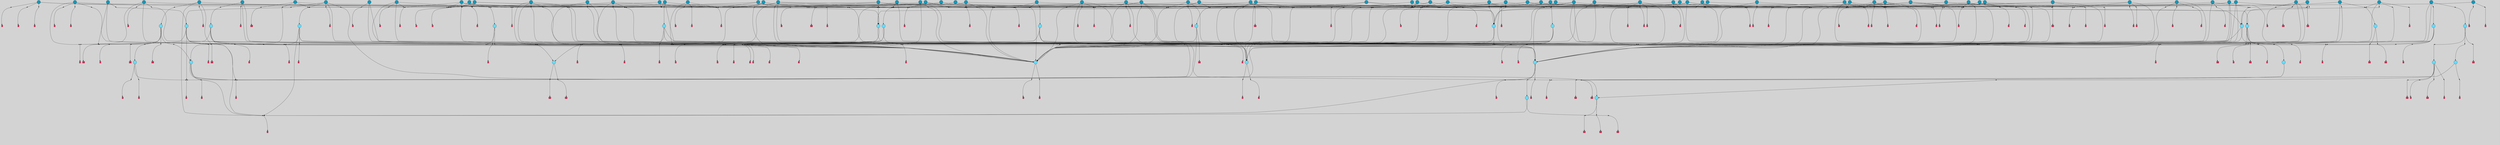// File exported with GEGELATI v1.3.1
// On the 2024-04-08 17:41:05
// With the File::TPGGraphDotExporter
digraph{
	graph[pad = "0.212, 0.055" bgcolor = lightgray]
	node[shape=circle style = filled label = ""]
		T7 [fillcolor="#66ddff"]
		T9 [fillcolor="#66ddff"]
		T11 [fillcolor="#66ddff"]
		T24 [fillcolor="#66ddff"]
		T59 [fillcolor="#66ddff"]
		T95 [fillcolor="#66ddff"]
		T102 [fillcolor="#66ddff"]
		T111 [fillcolor="#66ddff"]
		T214 [fillcolor="#66ddff"]
		T242 [fillcolor="#66ddff"]
		T258 [fillcolor="#66ddff"]
		T280 [fillcolor="#1199bb"]
		T283 [fillcolor="#66ddff"]
		T320 [fillcolor="#66ddff"]
		T321 [fillcolor="#66ddff"]
		T322 [fillcolor="#66ddff"]
		T323 [fillcolor="#1199bb"]
		T324 [fillcolor="#66ddff"]
		T325 [fillcolor="#66ddff"]
		T326 [fillcolor="#66ddff"]
		T327 [fillcolor="#66ddff"]
		T358 [fillcolor="#1199bb"]
		T407 [fillcolor="#66ddff"]
		T408 [fillcolor="#66ddff"]
		T409 [fillcolor="#1199bb"]
		T413 [fillcolor="#1199bb"]
		T414 [fillcolor="#1199bb"]
		T415 [fillcolor="#1199bb"]
		T20 [fillcolor="#1199bb"]
		T423 [fillcolor="#1199bb"]
		T424 [fillcolor="#1199bb"]
		T427 [fillcolor="#1199bb"]
		T428 [fillcolor="#1199bb"]
		T429 [fillcolor="#66ddff"]
		T437 [fillcolor="#1199bb"]
		T438 [fillcolor="#1199bb"]
		T439 [fillcolor="#1199bb"]
		T440 [fillcolor="#66ddff"]
		T441 [fillcolor="#1199bb"]
		T449 [fillcolor="#1199bb"]
		T453 [fillcolor="#1199bb"]
		T459 [fillcolor="#1199bb"]
		T460 [fillcolor="#1199bb"]
		T466 [fillcolor="#1199bb"]
		T468 [fillcolor="#1199bb"]
		T473 [fillcolor="#1199bb"]
		T479 [fillcolor="#1199bb"]
		T483 [fillcolor="#1199bb"]
		T486 [fillcolor="#1199bb"]
		T487 [fillcolor="#66ddff"]
		T488 [fillcolor="#1199bb"]
		T489 [fillcolor="#1199bb"]
		T502 [fillcolor="#1199bb"]
		T504 [fillcolor="#1199bb"]
		T506 [fillcolor="#1199bb"]
		T508 [fillcolor="#1199bb"]
		T512 [fillcolor="#1199bb"]
		T517 [fillcolor="#1199bb"]
		T519 [fillcolor="#1199bb"]
		T528 [fillcolor="#1199bb"]
		T30 [fillcolor="#1199bb"]
		T532 [fillcolor="#1199bb"]
		T537 [fillcolor="#1199bb"]
		T538 [fillcolor="#1199bb"]
		T540 [fillcolor="#1199bb"]
		T541 [fillcolor="#1199bb"]
		T542 [fillcolor="#1199bb"]
		T543 [fillcolor="#1199bb"]
		T552 [fillcolor="#66ddff"]
		T556 [fillcolor="#66ddff"]
		T558 [fillcolor="#1199bb"]
		T560 [fillcolor="#1199bb"]
		T561 [fillcolor="#1199bb"]
		T562 [fillcolor="#1199bb"]
		T566 [fillcolor="#1199bb"]
		T568 [fillcolor="#1199bb"]
		T569 [fillcolor="#1199bb"]
		T570 [fillcolor="#1199bb"]
		T572 [fillcolor="#66ddff"]
		T573 [fillcolor="#1199bb"]
		T575 [fillcolor="#1199bb"]
		T576 [fillcolor="#1199bb"]
		T577 [fillcolor="#1199bb"]
		T578 [fillcolor="#1199bb"]
		T580 [fillcolor="#1199bb"]
		T581 [fillcolor="#1199bb"]
		T582 [fillcolor="#1199bb"]
		T583 [fillcolor="#1199bb"]
		T584 [fillcolor="#1199bb"]
		T585 [fillcolor="#66ddff"]
		T586 [fillcolor="#1199bb"]
		T587 [fillcolor="#1199bb"]
		T589 [fillcolor="#1199bb"]
		T591 [fillcolor="#1199bb"]
		T592 [fillcolor="#1199bb"]
		T593 [fillcolor="#1199bb"]
		T594 [fillcolor="#1199bb"]
		T595 [fillcolor="#1199bb"]
		T596 [fillcolor="#1199bb"]
		T597 [fillcolor="#1199bb"]
		T598 [fillcolor="#1199bb"]
		T599 [fillcolor="#1199bb"]
		T600 [fillcolor="#1199bb"]
		T601 [fillcolor="#1199bb"]
		T602 [fillcolor="#1199bb"]
		T603 [fillcolor="#1199bb"]
		P6090 [fillcolor="#cccccc" shape=point] //-3|
		I6090 [shape=box style=invis label="1|6&2|7#0|7&#92;n10|2&0|7#1|3&#92;n9|6&2|7#2|2&#92;n5|3&0|7#0|7&#92;n1|6&2|3#0|0&#92;n2|3&2|3#2|2&#92;n5|1&2|6#0|6&#92;n"]
		P6090 -> I6090[style=invis]
		A4537 [fillcolor="#ff3366" shape=box margin=0.03 width=0 height=0 label="7"]
		T7 -> P6090 -> A4537
		P6091 [fillcolor="#cccccc" shape=point] //5|
		I6091 [shape=box style=invis label="0|5&2|3#0|1&#92;n0|6&2|1#2|4&#92;n6|2&2|6#0|7&#92;n7|4&0|3#0|1&#92;n5|4&0|7#1|6&#92;n9|1&0|5#2|2&#92;n6|3&2|3#1|7&#92;n11|7&2|4#1|6&#92;n2|5&0|1#0|0&#92;n4|7&0|0#0|2&#92;n6|2&0|6#0|0&#92;n2|1&2|6#2|4&#92;n10|0&2|0#1|0&#92;n6|6&2|4#0|6&#92;n"]
		P6091 -> I6091[style=invis]
		A4538 [fillcolor="#ff3366" shape=box margin=0.03 width=0 height=0 label="8"]
		T7 -> P6091 -> A4538
		P6092 [fillcolor="#cccccc" shape=point] //-6|
		I6092 [shape=box style=invis label="11|1&0|7#2|0&#92;n10|4&0|1#1|0&#92;n4|3&2|4#2|1&#92;n0|5&2|0#0|0&#92;n6|1&0|0#0|3&#92;n8|2&2|0#0|4&#92;n11|4&2|0#1|6&#92;n7|0&2|6#2|3&#92;n5|3&2|6#2|0&#92;n2|0&2|0#0|4&#92;n"]
		P6092 -> I6092[style=invis]
		A4539 [fillcolor="#ff3366" shape=box margin=0.03 width=0 height=0 label="9"]
		T9 -> P6092 -> A4539
		P6093 [fillcolor="#cccccc" shape=point] //2|
		I6093 [shape=box style=invis label="6|3&2|7#1|4&#92;n8|6&0|0#2|5&#92;n2|1&0|2#0|3&#92;n8|7&0|6#0|4&#92;n2|1&2|0#0|1&#92;n0|0&2|2#2|3&#92;n6|6&0|7#2|1&#92;n6|1&0|7#2|6&#92;n5|4&2|7#0|4&#92;n0|3&0|4#2|0&#92;n11|0&2|0#2|5&#92;n4|5&2|5#2|4&#92;n5|7&0|6#0|4&#92;n9|7&2|5#0|3&#92;n5|4&2|1#0|3&#92;n5|3&0|1#1|7&#92;n0|4&0|3#2|5&#92;n"]
		P6093 -> I6093[style=invis]
		A4540 [fillcolor="#ff3366" shape=box margin=0.03 width=0 height=0 label="10"]
		T9 -> P6093 -> A4540
		P6094 [fillcolor="#cccccc" shape=point] //6|
		I6094 [shape=box style=invis label="3|0&2|7#2|2&#92;n3|2&0|4#2|5&#92;n5|1&0|2#1|0&#92;n8|7&0|1#2|0&#92;n8|5&0|3#0|6&#92;n0|2&0|2#2|3&#92;n1|5&2|5#0|5&#92;n5|6&0|6#0|7&#92;n6|7&0|0#2|6&#92;n1|2&2|3#0|0&#92;n7|7&2|3#0|4&#92;n0|7&2|7#0|6&#92;n1|0&2|2#2|7&#92;n4|4&0|1#0|0&#92;n"]
		P6094 -> I6094[style=invis]
		A4541 [fillcolor="#ff3366" shape=box margin=0.03 width=0 height=0 label="11"]
		T11 -> P6094 -> A4541
		P6095 [fillcolor="#cccccc" shape=point] //-4|
		I6095 [shape=box style=invis label="4|1&0|4#2|6&#92;n1|2&2|2#2|0&#92;n1|2&2|0#0|6&#92;n8|4&2|3#2|5&#92;n5|5&2|1#1|0&#92;n"]
		P6095 -> I6095[style=invis]
		A4542 [fillcolor="#ff3366" shape=box margin=0.03 width=0 height=0 label="12"]
		T11 -> P6095 -> A4542
		P6096 [fillcolor="#cccccc" shape=point] //1|
		I6096 [shape=box style=invis label="5|1&0|6#2|7&#92;n2|4&0|4#2|2&#92;n0|6&0|5#0|4&#92;n10|6&2|5#1|6&#92;n9|3&0|1#1|7&#92;n10|3&2|2#1|0&#92;n5|0&0|0#2|1&#92;n11|3&2|3#1|5&#92;n10|3&0|1#1|0&#92;n2|4&0|1#0|1&#92;n0|2&0|3#2|4&#92;n9|2&2|1#2|5&#92;n11|7&2|6#2|6&#92;n"]
		P6096 -> I6096[style=invis]
		T24 -> P6096 -> T7
		P6097 [fillcolor="#cccccc" shape=point] //5|
		I6097 [shape=box style=invis label="3|0&2|0#0|1&#92;n3|0&0|7#0|1&#92;n5|3&0|2#2|6&#92;n4|4&2|4#2|6&#92;n11|2&0|7#1|6&#92;n2|7&2|2#2|5&#92;n9|3&2|6#2|7&#92;n7|7&0|0#0|4&#92;n6|1&2|4#2|3&#92;n5|4&2|0#1|6&#92;n1|3&0|7#0|4&#92;n"]
		P6097 -> I6097[style=invis]
		A4543 [fillcolor="#ff3366" shape=box margin=0.03 width=0 height=0 label="7"]
		T24 -> P6097 -> A4543
		P6098 [fillcolor="#cccccc" shape=point] //-2|
		I6098 [shape=box style=invis label="4|1&0|4#0|3&#92;n4|2&0|5#2|0&#92;n5|5&2|6#0|5&#92;n1|4&0|1#0|2&#92;n6|3&2|7#1|5&#92;n0|4&2|0#0|3&#92;n8|5&2|5#1|2&#92;n10|7&2|7#1|1&#92;n3|4&0|0#2|1&#92;n3|6&2|5#2|5&#92;n8|3&0|1#0|7&#92;n10|0&2|7#1|3&#92;n4|1&2|4#0|1&#92;n9|3&2|0#0|4&#92;n3|6&2|0#0|4&#92;n1|2&0|6#2|1&#92;n4|0&2|1#2|2&#92;n"]
		P6098 -> I6098[style=invis]
		A4544 [fillcolor="#ff3366" shape=box margin=0.03 width=0 height=0 label="14"]
		T24 -> P6098 -> A4544
		P6099 [fillcolor="#cccccc" shape=point] //8|
		I6099 [shape=box style=invis label="9|0&0|1#2|0&#92;n10|1&2|5#1|4&#92;n8|2&2|6#0|4&#92;n4|5&0|3#0|1&#92;n2|4&2|5#2|3&#92;n4|2&2|2#0|2&#92;n7|5&0|2#0|0&#92;n8|2&2|1#1|3&#92;n8|7&0|7#2|1&#92;n1|1&0|0#0|7&#92;n5|6&2|5#1|0&#92;n6|3&2|5#0|0&#92;n11|4&0|3#2|6&#92;n1|2&2|4#0|7&#92;n5|6&0|1#2|0&#92;n11|3&0|2#0|7&#92;n"]
		P6099 -> I6099[style=invis]
		A4545 [fillcolor="#ff3366" shape=box margin=0.03 width=0 height=0 label="6"]
		T59 -> P6099 -> A4545
		T59 -> P6097
		T59 -> P6092
		T59 -> P6097
		P6100 [fillcolor="#cccccc" shape=point] //4|
		I6100 [shape=box style=invis label="4|3&0|6#0|3&#92;n5|7&2|3#2|2&#92;n5|6&0|7#1|2&#92;n1|4&2|6#0|3&#92;n8|4&2|1#2|5&#92;n9|5&2|4#1|4&#92;n2|4&0|5#0|7&#92;n10|0&0|6#1|3&#92;n3|0&0|6#0|2&#92;n2|7&2|7#2|6&#92;n5|2&0|5#1|5&#92;n10|4&2|5#1|7&#92;n4|0&0|4#2|4&#92;n11|1&0|4#2|6&#92;n10|6&2|0#1|4&#92;n9|7&0|3#1|4&#92;n4|5&2|7#0|6&#92;n11|5&2|6#2|3&#92;n0|3&0|5#0|1&#92;n"]
		P6100 -> I6100[style=invis]
		A4546 [fillcolor="#ff3366" shape=box margin=0.03 width=0 height=0 label="13"]
		T95 -> P6100 -> A4546
		P6101 [fillcolor="#cccccc" shape=point] //8|
		I6101 [shape=box style=invis label="9|7&0|5#2|5&#92;n3|3&2|3#0|2&#92;n9|5&2|2#1|0&#92;n2|3&0|6#0|3&#92;n4|4&2|5#2|7&#92;n11|3&2|0#1|5&#92;n6|6&2|1#2|2&#92;n4|6&0|1#2|2&#92;n2|5&2|7#2|2&#92;n7|7&2|2#2|3&#92;n6|5&0|3#2|6&#92;n6|7&0|6#0|2&#92;n"]
		P6101 -> I6101[style=invis]
		A4547 [fillcolor="#ff3366" shape=box margin=0.03 width=0 height=0 label="14"]
		T95 -> P6101 -> A4547
		P6102 [fillcolor="#cccccc" shape=point] //2|
		I6102 [shape=box style=invis label="4|1&0|4#2|6&#92;n5|5&2|1#1|0&#92;n1|0&2|0#0|6&#92;n8|4&2|3#2|5&#92;n"]
		P6102 -> I6102[style=invis]
		T95 -> P6102 -> T11
		P6103 [fillcolor="#cccccc" shape=point] //-9|
		I6103 [shape=box style=invis label="2|0&2|0#2|1&#92;n4|4&2|4#2|6&#92;n9|1&0|3#1|7&#92;n5|3&0|2#2|6&#92;n2|7&2|2#2|5&#92;n5|4&2|0#1|6&#92;n3|0&0|7#0|1&#92;n1|3&0|7#0|4&#92;n11|6&2|2#0|7&#92;n7|7&0|0#0|4&#92;n11|0&0|7#1|6&#92;n9|3&2|6#2|7&#92;n"]
		P6103 -> I6103[style=invis]
		A4548 [fillcolor="#ff3366" shape=box margin=0.03 width=0 height=0 label="7"]
		T95 -> P6103 -> A4548
		P6104 [fillcolor="#cccccc" shape=point] //-8|
		I6104 [shape=box style=invis label="7|5&0|4#2|4&#92;n"]
		P6104 -> I6104[style=invis]
		A4549 [fillcolor="#ff3366" shape=box margin=0.03 width=0 height=0 label="3"]
		T95 -> P6104 -> A4549
		P6105 [fillcolor="#cccccc" shape=point] //7|
		I6105 [shape=box style=invis label="3|3&2|7#0|4&#92;n4|3&2|6#0|3&#92;n8|4&0|6#1|2&#92;n5|6&2|3#0|4&#92;n0|7&2|1#0|5&#92;n8|7&2|2#2|5&#92;n9|1&0|0#1|0&#92;n10|1&2|1#1|4&#92;n10|5&0|6#1|7&#92;n5|2&2|3#0|4&#92;n2|0&2|6#2|7&#92;n1|7&0|1#0|7&#92;n"]
		P6105 -> I6105[style=invis]
		A4550 [fillcolor="#ff3366" shape=box margin=0.03 width=0 height=0 label="2"]
		T102 -> P6105 -> A4550
		T102 -> P6104
		P6106 [fillcolor="#cccccc" shape=point] //8|
		I6106 [shape=box style=invis label="7|0&0|2#1|4&#92;n8|1&2|3#0|5&#92;n0|6&0|5#0|5&#92;n3|7&2|1#0|6&#92;n9|4&2|7#1|6&#92;n1|7&2|5#2|2&#92;n8|5&2|0#0|3&#92;n0|2&0|2#0|0&#92;n3|5&0|2#0|3&#92;n"]
		P6106 -> I6106[style=invis]
		A4551 [fillcolor="#ff3366" shape=box margin=0.03 width=0 height=0 label="5"]
		T102 -> P6106 -> A4551
		P6107 [fillcolor="#cccccc" shape=point] //-5|
		I6107 [shape=box style=invis label="0|0&2|3#0|2&#92;n10|5&0|6#1|3&#92;n7|3&0|6#2|3&#92;n3|4&0|6#0|6&#92;n10|5&0|2#1|1&#92;n5|0&0|1#0|3&#92;n6|6&2|5#1|5&#92;n7|4&0|2#1|7&#92;n5|7&0|1#2|5&#92;n1|5&0|0#0|3&#92;n7|5&2|1#2|6&#92;n9|0&0|2#0|0&#92;n4|0&2|4#0|0&#92;n4|6&0|0#2|3&#92;n3|1&0|6#2|5&#92;n7|7&2|1#2|3&#92;n9|4&2|2#0|6&#92;n"]
		P6107 -> I6107[style=invis]
		T111 -> P6107 -> T9
		P6108 [fillcolor="#cccccc" shape=point] //7|
		I6108 [shape=box style=invis label="7|4&2|1#2|0&#92;n4|1&2|4#2|3&#92;n5|0&2|0#2|2&#92;n6|1&2|4#2|6&#92;n"]
		P6108 -> I6108[style=invis]
		A4552 [fillcolor="#ff3366" shape=box margin=0.03 width=0 height=0 label="9"]
		T111 -> P6108 -> A4552
		P6109 [fillcolor="#cccccc" shape=point] //2|
		I6109 [shape=box style=invis label="3|0&2|0#0|1&#92;n11|2&0|7#1|6&#92;n8|7&2|4#0|5&#92;n5|3&0|2#2|6&#92;n4|4&2|4#2|6&#92;n3|0&0|7#0|1&#92;n2|7&2|2#2|5&#92;n9|3&2|6#2|7&#92;n7|7&0|0#0|4&#92;n6|1&2|4#1|3&#92;n5|4&2|0#1|6&#92;n1|3&0|7#0|4&#92;n"]
		P6109 -> I6109[style=invis]
		A4553 [fillcolor="#ff3366" shape=box margin=0.03 width=0 height=0 label="7"]
		T111 -> P6109 -> A4553
		T111 -> P6092
		P6110 [fillcolor="#cccccc" shape=point] //6|
		I6110 [shape=box style=invis label="9|4&2|7#0|6&#92;n8|4&0|1#1|0&#92;n1|3&0|0#2|1&#92;n2|4&0|6#2|2&#92;n5|1&2|5#0|7&#92;n3|0&0|3#2|6&#92;n2|2&2|6#0|2&#92;n8|4&0|4#2|2&#92;n5|1&2|4#0|3&#92;n9|4&0|6#0|6&#92;n5|0&2|2#1|5&#92;n11|7&0|0#1|1&#92;n0|4&0|3#0|3&#92;n7|7&2|4#2|5&#92;n1|5&0|1#2|1&#92;n"]
		P6110 -> I6110[style=invis]
		A4554 [fillcolor="#ff3366" shape=box margin=0.03 width=0 height=0 label="1"]
		T214 -> P6110 -> A4554
		P6111 [fillcolor="#cccccc" shape=point] //5|
		I6111 [shape=box style=invis label="9|4&2|3#1|3&#92;n0|4&2|4#0|5&#92;n6|1&2|6#2|5&#92;n4|0&0|5#2|0&#92;n"]
		P6111 -> I6111[style=invis]
		A4555 [fillcolor="#ff3366" shape=box margin=0.03 width=0 height=0 label="7"]
		T214 -> P6111 -> A4555
		P6112 [fillcolor="#cccccc" shape=point] //8|
		I6112 [shape=box style=invis label="9|0&0|1#2|0&#92;n10|1&2|5#1|4&#92;n8|2&2|6#0|4&#92;n2|4&2|5#2|3&#92;n4|2&2|2#0|2&#92;n7|5&0|2#0|0&#92;n8|2&2|1#1|3&#92;n8|7&0|7#2|1&#92;n1|1&0|0#0|7&#92;n5|6&2|5#1|0&#92;n6|6&2|5#0|0&#92;n11|4&0|3#2|6&#92;n4|2&2|4#0|7&#92;n5|6&0|1#2|0&#92;n11|3&0|2#0|7&#92;n"]
		P6112 -> I6112[style=invis]
		A4556 [fillcolor="#ff3366" shape=box margin=0.03 width=0 height=0 label="6"]
		T214 -> P6112 -> A4556
		P6113 [fillcolor="#cccccc" shape=point] //10|
		I6113 [shape=box style=invis label="4|5&2|7#2|1&#92;n1|7&2|3#0|6&#92;n3|5&2|2#0|3&#92;n10|3&0|7#1|4&#92;n7|1&0|4#2|6&#92;n10|2&0|3#1|7&#92;n9|5&2|0#0|4&#92;n4|0&0|3#2|7&#92;n11|4&2|6#1|2&#92;n5|4&2|7#0|2&#92;n2|6&2|4#0|0&#92;n6|5&0|7#2|1&#92;n5|3&2|3#1|6&#92;n10|7&2|0#1|2&#92;n"]
		P6113 -> I6113[style=invis]
		A4557 [fillcolor="#ff3366" shape=box margin=0.03 width=0 height=0 label="5"]
		T214 -> P6113 -> A4557
		P6114 [fillcolor="#cccccc" shape=point] //5|
		I6114 [shape=box style=invis label="3|0&2|0#0|1&#92;n3|0&0|7#0|1&#92;n5|3&0|2#2|6&#92;n4|4&2|4#2|6&#92;n11|2&0|7#1|6&#92;n2|7&2|2#2|5&#92;n9|3&2|6#2|7&#92;n7|7&0|0#0|4&#92;n6|1&2|4#2|3&#92;n5|4&2|0#1|6&#92;n1|3&0|7#0|4&#92;n"]
		P6114 -> I6114[style=invis]
		A4558 [fillcolor="#ff3366" shape=box margin=0.03 width=0 height=0 label="7"]
		T214 -> P6114 -> A4558
		P6115 [fillcolor="#cccccc" shape=point] //5|
		I6115 [shape=box style=invis label="1|6&2|7#0|7&#92;n9|2&2|7#2|2&#92;n10|2&0|7#1|3&#92;n5|3&0|7#0|7&#92;n7|0&2|7#2|2&#92;n1|6&2|3#0|0&#92;n2|3&2|3#2|2&#92;n"]
		P6115 -> I6115[style=invis]
		A4559 [fillcolor="#ff3366" shape=box margin=0.03 width=0 height=0 label="7"]
		T242 -> P6115 -> A4559
		P6116 [fillcolor="#cccccc" shape=point] //-8|
		I6116 [shape=box style=invis label="7|5&0|2#2|1&#92;n1|0&2|6#0|0&#92;n7|1&2|6#1|1&#92;n8|7&0|3#1|6&#92;n3|7&2|3#2|4&#92;n"]
		P6116 -> I6116[style=invis]
		A4560 [fillcolor="#ff3366" shape=box margin=0.03 width=0 height=0 label="2"]
		T242 -> P6116 -> A4560
		P6117 [fillcolor="#cccccc" shape=point] //-3|
		I6117 [shape=box style=invis label="1|1&2|1#0|1&#92;n1|4&0|0#2|4&#92;n11|0&2|3#0|2&#92;n11|6&0|4#0|1&#92;n5|2&0|6#1|5&#92;n3|7&2|6#2|7&#92;n7|7&0|1#2|1&#92;n9|5&2|2#2|0&#92;n6|5&2|6#1|4&#92;n0|7&0|5#2|4&#92;n8|1&0|0#2|3&#92;n0|5&0|3#0|5&#92;n2|0&2|4#0|5&#92;n7|5&2|7#1|3&#92;n8|3&0|0#1|2&#92;n"]
		P6117 -> I6117[style=invis]
		A4561 [fillcolor="#ff3366" shape=box margin=0.03 width=0 height=0 label="1"]
		T242 -> P6117 -> A4561
		P6118 [fillcolor="#cccccc" shape=point] //2|
		I6118 [shape=box style=invis label="9|1&2|3#0|1&#92;n5|3&2|4#2|7&#92;n11|0&2|3#0|4&#92;n7|0&2|4#0|4&#92;n5|2&2|0#2|4&#92;n7|3&0|7#0|5&#92;n"]
		P6118 -> I6118[style=invis]
		A4562 [fillcolor="#ff3366" shape=box margin=0.03 width=0 height=0 label="2"]
		T258 -> P6118 -> A4562
		T258 -> P6092
		P6119 [fillcolor="#cccccc" shape=point] //-5|
		I6119 [shape=box style=invis label="8|7&0|3#0|3&#92;n6|4&2|1#0|5&#92;n2|2&2|6#2|0&#92;n4|7&2|0#2|3&#92;n10|5&2|1#1|5&#92;n2|0&0|7#2|0&#92;n5|3&2|2#2|0&#92;n6|7&0|0#1|0&#92;n"]
		P6119 -> I6119[style=invis]
		A4563 [fillcolor="#ff3366" shape=box margin=0.03 width=0 height=0 label="1"]
		T258 -> P6119 -> A4563
		T258 -> P6102
		T258 -> P6115
		T280 -> P6100
		P6120 [fillcolor="#cccccc" shape=point] //1|
		I6120 [shape=box style=invis label="0|4&0|1#0|1&#92;n10|5&2|5#1|6&#92;n7|7&2|5#2|2&#92;n9|5&0|7#2|7&#92;n8|4&0|3#2|7&#92;n11|0&2|3#0|5&#92;n7|0&0|0#0|1&#92;n4|2&0|4#0|5&#92;n5|1&0|6#2|7&#92;n11|3&0|7#1|3&#92;n"]
		P6120 -> I6120[style=invis]
		T280 -> P6120 -> T7
		P6121 [fillcolor="#cccccc" shape=point] //-3|
		I6121 [shape=box style=invis label="4|5&0|0#0|0&#92;n4|7&0|0#0|2&#92;n0|6&2|1#2|4&#92;n9|1&0|5#2|2&#92;n10|0&2|0#1|0&#92;n6|6&2|4#0|6&#92;n2|5&0|1#0|0&#92;n6|3&2|3#1|7&#92;n11|7&2|4#1|6&#92;n6|2&2|6#0|1&#92;n6|2&0|0#0|0&#92;n9|1&2|6#2|4&#92;n10|4&0|3#1|1&#92;n5|4&2|7#1|6&#92;n"]
		P6121 -> I6121[style=invis]
		T280 -> P6121 -> T95
		P6122 [fillcolor="#cccccc" shape=point] //-10|
		I6122 [shape=box style=invis label="11|0&0|6#2|7&#92;n4|1&2|1#2|5&#92;n4|6&2|3#0|3&#92;n0|2&2|3#2|3&#92;n0|6&0|5#0|4&#92;n3|5&0|3#0|7&#92;n5|3&2|5#0|2&#92;n11|3&0|7#1|1&#92;n10|3&2|2#1|5&#92;n0|7&2|6#2|6&#92;n9|3&0|1#1|7&#92;n2|4&0|1#0|1&#92;n"]
		P6122 -> I6122[style=invis]
		T283 -> P6122 -> T7
		P6123 [fillcolor="#cccccc" shape=point] //3|
		I6123 [shape=box style=invis label="7|2&0|2#2|4&#92;n0|4&0|6#2|7&#92;n9|0&0|1#2|2&#92;n8|6&0|0#1|0&#92;n"]
		P6123 -> I6123[style=invis]
		A4564 [fillcolor="#ff3366" shape=box margin=0.03 width=0 height=0 label="3"]
		T283 -> P6123 -> A4564
		T283 -> P6120
		P6124 [fillcolor="#cccccc" shape=point] //-4|
		I6124 [shape=box style=invis label="4|1&0|4#2|6&#92;n1|2&2|2#2|0&#92;n1|2&2|0#0|6&#92;n8|4&2|3#2|5&#92;n5|5&2|1#1|0&#92;n"]
		P6124 -> I6124[style=invis]
		A4565 [fillcolor="#ff3366" shape=box margin=0.03 width=0 height=0 label="12"]
		T320 -> P6124 -> A4565
		P6125 [fillcolor="#cccccc" shape=point] //-9|
		I6125 [shape=box style=invis label="2|0&2|0#2|1&#92;n4|4&2|4#2|6&#92;n9|1&0|3#1|7&#92;n5|3&0|2#2|6&#92;n2|7&2|2#2|5&#92;n5|4&2|0#1|6&#92;n3|0&0|7#0|1&#92;n1|3&0|7#0|4&#92;n11|6&2|2#0|7&#92;n7|7&0|0#0|4&#92;n11|0&0|7#1|6&#92;n9|3&2|6#2|7&#92;n"]
		P6125 -> I6125[style=invis]
		A4566 [fillcolor="#ff3366" shape=box margin=0.03 width=0 height=0 label="7"]
		T321 -> P6125 -> A4566
		P6126 [fillcolor="#cccccc" shape=point] //6|
		I6126 [shape=box style=invis label="3|0&2|7#2|2&#92;n3|2&0|4#2|5&#92;n5|1&0|2#1|0&#92;n8|7&0|1#2|0&#92;n8|5&0|3#0|6&#92;n0|2&0|2#2|3&#92;n1|5&2|5#0|5&#92;n5|6&0|6#0|7&#92;n6|7&0|0#2|6&#92;n1|2&2|3#0|0&#92;n7|7&2|3#0|4&#92;n0|7&2|7#0|6&#92;n1|0&2|2#2|7&#92;n4|4&0|1#0|0&#92;n"]
		P6126 -> I6126[style=invis]
		A4567 [fillcolor="#ff3366" shape=box margin=0.03 width=0 height=0 label="11"]
		T320 -> P6126 -> A4567
		P6127 [fillcolor="#cccccc" shape=point] //2|
		I6127 [shape=box style=invis label="4|1&0|4#2|6&#92;n5|5&2|1#1|0&#92;n1|0&2|0#0|6&#92;n8|4&2|3#2|5&#92;n"]
		P6127 -> I6127[style=invis]
		T321 -> P6127 -> T320
		P6128 [fillcolor="#cccccc" shape=point] //-3|
		I6128 [shape=box style=invis label="4|5&0|0#0|0&#92;n4|7&0|0#0|2&#92;n0|6&2|1#2|4&#92;n9|1&0|5#2|2&#92;n10|0&2|0#1|0&#92;n6|6&2|4#0|6&#92;n2|5&0|1#0|0&#92;n6|3&2|3#1|7&#92;n11|7&2|4#1|6&#92;n6|2&2|6#0|1&#92;n6|2&0|0#0|0&#92;n9|1&2|6#2|4&#92;n10|4&0|3#1|1&#92;n5|4&2|7#1|6&#92;n"]
		P6128 -> I6128[style=invis]
		T323 -> P6128 -> T321
		P6129 [fillcolor="#cccccc" shape=point] //5|
		I6129 [shape=box style=invis label="0|5&2|3#0|1&#92;n0|6&2|1#2|4&#92;n6|2&2|6#0|7&#92;n7|4&0|3#0|1&#92;n5|4&0|7#1|6&#92;n9|1&0|5#2|2&#92;n6|3&2|3#1|7&#92;n11|7&2|4#1|6&#92;n2|5&0|1#0|0&#92;n4|7&0|0#0|2&#92;n6|2&0|6#0|0&#92;n2|1&2|6#2|4&#92;n10|0&2|0#1|0&#92;n6|6&2|4#0|6&#92;n"]
		P6129 -> I6129[style=invis]
		A4568 [fillcolor="#ff3366" shape=box margin=0.03 width=0 height=0 label="8"]
		T322 -> P6129 -> A4568
		P6130 [fillcolor="#cccccc" shape=point] //8|
		I6130 [shape=box style=invis label="9|7&0|5#2|5&#92;n3|3&2|3#0|2&#92;n9|5&2|2#1|0&#92;n2|3&0|6#0|3&#92;n4|4&2|5#2|7&#92;n11|3&2|0#1|5&#92;n6|6&2|1#2|2&#92;n4|6&0|1#2|2&#92;n2|5&2|7#2|2&#92;n7|7&2|2#2|3&#92;n6|5&0|3#2|6&#92;n6|7&0|6#0|2&#92;n"]
		P6130 -> I6130[style=invis]
		A4569 [fillcolor="#ff3366" shape=box margin=0.03 width=0 height=0 label="14"]
		T321 -> P6130 -> A4569
		P6131 [fillcolor="#cccccc" shape=point] //-3|
		I6131 [shape=box style=invis label="1|6&2|7#0|7&#92;n10|2&0|7#1|3&#92;n9|6&2|7#2|2&#92;n5|3&0|7#0|7&#92;n1|6&2|3#0|0&#92;n2|3&2|3#2|2&#92;n5|1&2|6#0|6&#92;n"]
		P6131 -> I6131[style=invis]
		A4570 [fillcolor="#ff3366" shape=box margin=0.03 width=0 height=0 label="7"]
		T322 -> P6131 -> A4570
		P6132 [fillcolor="#cccccc" shape=point] //-8|
		I6132 [shape=box style=invis label="7|5&0|4#2|4&#92;n"]
		P6132 -> I6132[style=invis]
		A4571 [fillcolor="#ff3366" shape=box margin=0.03 width=0 height=0 label="3"]
		T321 -> P6132 -> A4571
		P6133 [fillcolor="#cccccc" shape=point] //4|
		I6133 [shape=box style=invis label="4|3&0|6#0|3&#92;n5|7&2|3#2|2&#92;n5|6&0|7#1|2&#92;n1|4&2|6#0|3&#92;n8|4&2|1#2|5&#92;n9|5&2|4#1|4&#92;n2|4&0|5#0|7&#92;n10|0&0|6#1|3&#92;n3|0&0|6#0|2&#92;n2|7&2|7#2|6&#92;n5|2&0|5#1|5&#92;n10|4&2|5#1|7&#92;n4|0&0|4#2|4&#92;n11|1&0|4#2|6&#92;n10|6&2|0#1|4&#92;n9|7&0|3#1|4&#92;n4|5&2|7#0|6&#92;n11|5&2|6#2|3&#92;n0|3&0|5#0|1&#92;n"]
		P6133 -> I6133[style=invis]
		A4572 [fillcolor="#ff3366" shape=box margin=0.03 width=0 height=0 label="13"]
		T321 -> P6133 -> A4572
		P6134 [fillcolor="#cccccc" shape=point] //1|
		I6134 [shape=box style=invis label="0|4&0|1#0|1&#92;n10|5&2|5#1|6&#92;n7|7&2|5#2|2&#92;n9|5&0|7#2|7&#92;n8|4&0|3#2|7&#92;n11|0&2|3#0|5&#92;n7|0&0|0#0|1&#92;n4|2&0|4#0|5&#92;n5|1&0|6#2|7&#92;n11|3&0|7#1|3&#92;n"]
		P6134 -> I6134[style=invis]
		T323 -> P6134 -> T322
		P6135 [fillcolor="#cccccc" shape=point] //4|
		I6135 [shape=box style=invis label="4|3&0|6#0|3&#92;n5|7&2|3#2|2&#92;n5|6&0|7#1|2&#92;n1|4&2|6#0|3&#92;n8|4&2|1#2|5&#92;n9|5&2|4#1|4&#92;n2|4&0|5#0|7&#92;n10|0&0|6#1|3&#92;n3|0&0|6#0|2&#92;n2|7&2|7#2|6&#92;n5|2&0|5#1|5&#92;n10|4&2|5#1|7&#92;n4|0&0|4#2|4&#92;n11|1&0|4#2|6&#92;n10|6&2|0#1|4&#92;n9|7&0|3#1|4&#92;n4|5&2|7#0|6&#92;n11|5&2|6#2|3&#92;n0|3&0|5#0|1&#92;n"]
		P6135 -> I6135[style=invis]
		A4573 [fillcolor="#ff3366" shape=box margin=0.03 width=0 height=0 label="13"]
		T323 -> P6135 -> A4573
		P6136 [fillcolor="#cccccc" shape=point] //-9|
		I6136 [shape=box style=invis label="2|0&2|0#2|1&#92;n4|4&2|4#2|6&#92;n9|1&0|3#1|7&#92;n5|3&0|2#2|6&#92;n2|7&2|2#2|5&#92;n5|4&2|0#1|6&#92;n3|0&0|7#0|1&#92;n1|3&0|7#0|4&#92;n11|6&2|2#0|7&#92;n7|7&0|0#0|4&#92;n11|0&0|7#1|6&#92;n9|3&2|6#2|7&#92;n"]
		P6136 -> I6136[style=invis]
		A4574 [fillcolor="#ff3366" shape=box margin=0.03 width=0 height=0 label="7"]
		T325 -> P6136 -> A4574
		P6137 [fillcolor="#cccccc" shape=point] //-4|
		I6137 [shape=box style=invis label="4|1&0|4#2|6&#92;n1|2&2|2#2|0&#92;n1|2&2|0#0|6&#92;n8|4&2|3#2|5&#92;n5|5&2|1#1|0&#92;n"]
		P6137 -> I6137[style=invis]
		A4575 [fillcolor="#ff3366" shape=box margin=0.03 width=0 height=0 label="12"]
		T324 -> P6137 -> A4575
		P6138 [fillcolor="#cccccc" shape=point] //6|
		I6138 [shape=box style=invis label="3|0&2|7#2|2&#92;n3|2&0|4#2|5&#92;n5|1&0|2#1|0&#92;n8|7&0|1#2|0&#92;n8|5&0|3#0|6&#92;n0|2&0|2#2|3&#92;n1|5&2|5#0|5&#92;n5|6&0|6#0|7&#92;n6|7&0|0#2|6&#92;n1|2&2|3#0|0&#92;n7|7&2|3#0|4&#92;n0|7&2|7#0|6&#92;n1|0&2|2#2|7&#92;n4|4&0|1#0|0&#92;n"]
		P6138 -> I6138[style=invis]
		A4576 [fillcolor="#ff3366" shape=box margin=0.03 width=0 height=0 label="11"]
		T324 -> P6138 -> A4576
		P6139 [fillcolor="#cccccc" shape=point] //2|
		I6139 [shape=box style=invis label="4|1&0|4#2|6&#92;n5|5&2|1#1|0&#92;n1|0&2|0#0|6&#92;n8|4&2|3#2|5&#92;n"]
		P6139 -> I6139[style=invis]
		T325 -> P6139 -> T324
		P6140 [fillcolor="#cccccc" shape=point] //4|
		I6140 [shape=box style=invis label="4|3&0|6#0|3&#92;n5|7&2|3#2|2&#92;n5|6&0|7#1|2&#92;n1|4&2|6#0|3&#92;n8|4&2|1#2|5&#92;n9|5&2|4#1|4&#92;n2|4&0|5#0|7&#92;n10|0&0|6#1|3&#92;n3|0&0|6#0|2&#92;n2|7&2|7#2|6&#92;n5|2&0|5#1|5&#92;n10|4&2|5#1|7&#92;n4|0&0|4#2|4&#92;n11|1&0|4#2|6&#92;n10|6&2|0#1|4&#92;n9|7&0|3#1|4&#92;n4|5&2|7#0|6&#92;n11|5&2|6#2|3&#92;n0|3&0|5#0|1&#92;n"]
		P6140 -> I6140[style=invis]
		A4577 [fillcolor="#ff3366" shape=box margin=0.03 width=0 height=0 label="13"]
		T325 -> P6140 -> A4577
		P6141 [fillcolor="#cccccc" shape=point] //-3|
		I6141 [shape=box style=invis label="4|5&0|0#0|0&#92;n4|7&0|0#0|2&#92;n0|6&2|1#2|4&#92;n9|1&0|5#2|2&#92;n10|0&2|0#1|0&#92;n6|6&2|4#0|6&#92;n2|5&0|1#0|0&#92;n6|3&2|3#1|7&#92;n11|7&2|4#1|6&#92;n6|2&2|6#0|1&#92;n6|2&0|0#0|0&#92;n9|1&2|6#2|4&#92;n10|4&0|3#1|1&#92;n5|4&2|7#1|6&#92;n"]
		P6141 -> I6141[style=invis]
		T327 -> P6141 -> T325
		P6142 [fillcolor="#cccccc" shape=point] //5|
		I6142 [shape=box style=invis label="0|5&2|3#0|1&#92;n0|6&2|1#2|4&#92;n6|2&2|6#0|7&#92;n7|4&0|3#0|1&#92;n5|4&0|7#1|6&#92;n9|1&0|5#2|2&#92;n6|3&2|3#1|7&#92;n11|7&2|4#1|6&#92;n2|5&0|1#0|0&#92;n4|7&0|0#0|2&#92;n6|2&0|6#0|0&#92;n2|1&2|6#2|4&#92;n10|0&2|0#1|0&#92;n6|6&2|4#0|6&#92;n"]
		P6142 -> I6142[style=invis]
		A4578 [fillcolor="#ff3366" shape=box margin=0.03 width=0 height=0 label="8"]
		T326 -> P6142 -> A4578
		P6143 [fillcolor="#cccccc" shape=point] //-8|
		I6143 [shape=box style=invis label="7|5&0|4#2|4&#92;n"]
		P6143 -> I6143[style=invis]
		A4579 [fillcolor="#ff3366" shape=box margin=0.03 width=0 height=0 label="3"]
		T325 -> P6143 -> A4579
		P6144 [fillcolor="#cccccc" shape=point] //-3|
		I6144 [shape=box style=invis label="1|6&2|7#0|7&#92;n10|2&0|7#1|3&#92;n9|6&2|7#2|2&#92;n5|3&0|7#0|7&#92;n1|6&2|3#0|0&#92;n2|3&2|3#2|2&#92;n5|1&2|6#0|6&#92;n"]
		P6144 -> I6144[style=invis]
		A4580 [fillcolor="#ff3366" shape=box margin=0.03 width=0 height=0 label="7"]
		T326 -> P6144 -> A4580
		P6145 [fillcolor="#cccccc" shape=point] //8|
		I6145 [shape=box style=invis label="9|7&0|5#2|5&#92;n3|3&2|3#0|2&#92;n9|5&2|2#1|0&#92;n2|3&0|6#0|3&#92;n4|4&2|5#2|7&#92;n11|3&2|0#1|5&#92;n6|6&2|1#2|2&#92;n4|6&0|1#2|2&#92;n2|5&2|7#2|2&#92;n7|7&2|2#2|3&#92;n6|5&0|3#2|6&#92;n6|7&0|6#0|2&#92;n"]
		P6145 -> I6145[style=invis]
		A4581 [fillcolor="#ff3366" shape=box margin=0.03 width=0 height=0 label="14"]
		T325 -> P6145 -> A4581
		P6146 [fillcolor="#cccccc" shape=point] //1|
		I6146 [shape=box style=invis label="0|4&0|1#0|1&#92;n10|5&2|5#1|6&#92;n7|7&2|5#2|2&#92;n9|5&0|7#2|7&#92;n8|4&0|3#2|7&#92;n11|0&2|3#0|5&#92;n7|0&0|0#0|1&#92;n4|2&0|4#0|5&#92;n5|1&0|6#2|7&#92;n11|3&0|7#1|3&#92;n"]
		P6146 -> I6146[style=invis]
		T327 -> P6146 -> T326
		P6147 [fillcolor="#cccccc" shape=point] //4|
		I6147 [shape=box style=invis label="4|3&0|6#0|3&#92;n5|7&2|3#2|2&#92;n5|6&0|7#1|2&#92;n1|4&2|6#0|3&#92;n8|4&2|1#2|5&#92;n9|5&2|4#1|4&#92;n2|4&0|5#0|7&#92;n10|0&0|6#1|3&#92;n3|0&0|6#0|2&#92;n2|7&2|7#2|6&#92;n5|2&0|5#1|5&#92;n10|4&2|5#1|7&#92;n4|0&0|4#2|4&#92;n11|1&0|4#2|6&#92;n10|6&2|0#1|4&#92;n9|7&0|3#1|4&#92;n4|5&2|7#0|6&#92;n11|5&2|6#2|3&#92;n0|3&0|5#0|1&#92;n"]
		P6147 -> I6147[style=invis]
		A4582 [fillcolor="#ff3366" shape=box margin=0.03 width=0 height=0 label="13"]
		T327 -> P6147 -> A4582
		P6148 [fillcolor="#cccccc" shape=point] //6|
		I6148 [shape=box style=invis label="7|0&2|5#1|2&#92;n10|6&2|1#1|3&#92;n7|5&0|2#0|7&#92;n10|7&0|1#1|5&#92;n4|6&2|5#0|5&#92;n4|4&0|7#2|7&#92;n"]
		P6148 -> I6148[style=invis]
		A4583 [fillcolor="#ff3366" shape=box margin=0.03 width=0 height=0 label="7"]
		T358 -> P6148 -> A4583
		P6149 [fillcolor="#cccccc" shape=point] //6|
		I6149 [shape=box style=invis label="0|5&2|3#0|1&#92;n0|6&2|1#2|4&#92;n9|1&0|5#2|2&#92;n7|4&0|3#0|1&#92;n5|4&0|7#1|6&#92;n2|5&0|1#0|0&#92;n6|3&2|3#1|7&#92;n11|7&2|4#1|6&#92;n6|2&2|6#0|1&#92;n4|7&0|0#0|2&#92;n6|2&0|6#0|0&#92;n9|1&2|6#2|4&#92;n10|0&2|0#1|0&#92;n6|6&2|4#0|6&#92;n"]
		P6149 -> I6149[style=invis]
		A4584 [fillcolor="#ff3366" shape=box margin=0.03 width=0 height=0 label="8"]
		T358 -> P6149 -> A4584
		P6150 [fillcolor="#cccccc" shape=point] //1|
		I6150 [shape=box style=invis label="9|0&0|1#1|4&#92;n4|4&2|6#2|6&#92;n4|2&2|3#0|2&#92;n9|3&2|6#1|6&#92;n3|7&2|1#2|7&#92;n2|0&0|2#2|1&#92;n3|3&2|0#2|1&#92;n7|5&0|4#0|4&#92;n5|3&0|7#2|4&#92;n"]
		P6150 -> I6150[style=invis]
		A4585 [fillcolor="#ff3366" shape=box margin=0.03 width=0 height=0 label="7"]
		T358 -> P6150 -> A4585
		P6151 [fillcolor="#cccccc" shape=point] //-9|
		I6151 [shape=box style=invis label="10|5&2|4#1|3&#92;n1|5&0|1#2|2&#92;n3|4&0|1#0|2&#92;n11|7&0|1#2|3&#92;n5|3&0|0#2|0&#92;n3|3&0|1#2|5&#92;n3|4&2|7#0|3&#92;n2|2&0|5#2|5&#92;n7|5&2|4#2|5&#92;n1|5&0|3#2|5&#92;n0|0&2|1#0|3&#92;n5|1&2|2#1|7&#92;n2|6&0|7#0|2&#92;n"]
		P6151 -> I6151[style=invis]
		A4586 [fillcolor="#ff3366" shape=box margin=0.03 width=0 height=0 label="1"]
		T358 -> P6151 -> A4586
		P6152 [fillcolor="#cccccc" shape=point] //-9|
		I6152 [shape=box style=invis label="4|7&2|6#0|5&#92;n11|3&0|2#2|6&#92;n10|2&2|4#1|6&#92;n3|0&2|6#2|7&#92;n4|3&0|5#0|7&#92;n2|3&0|7#0|7&#92;n10|6&0|7#1|5&#92;n10|1&2|2#1|1&#92;n1|7&0|3#2|6&#92;n"]
		P6152 -> I6152[style=invis]
		A4587 [fillcolor="#ff3366" shape=box margin=0.03 width=0 height=0 label="4"]
		T358 -> P6152 -> A4587
		P6153 [fillcolor="#cccccc" shape=point] //-1|
		I6153 [shape=box style=invis label="0|5&2|2#0|0&#92;n11|3&2|3#1|3&#92;n8|5&2|2#1|7&#92;n10|0&0|6#1|2&#92;n9|1&2|5#0|3&#92;n8|0&2|4#2|6&#92;n6|7&0|2#0|3&#92;n9|2&0|7#0|1&#92;n6|2&0|2#2|1&#92;n"]
		P6153 -> I6153[style=invis]
		A4588 [fillcolor="#ff3366" shape=box margin=0.03 width=0 height=0 label="7"]
		T407 -> P6153 -> A4588
		P6154 [fillcolor="#cccccc" shape=point] //-3|
		I6154 [shape=box style=invis label="7|7&0|0#0|4&#92;n11|2&0|7#1|6&#92;n8|7&2|4#0|5&#92;n5|3&0|2#2|6&#92;n4|4&2|4#2|6&#92;n3|0&0|7#0|6&#92;n2|7&2|2#2|5&#92;n9|3&2|6#2|7&#92;n6|7&0|0#0|7&#92;n3|0&2|0#0|1&#92;n6|1&2|4#1|3&#92;n5|4&2|0#1|6&#92;n1|3&0|7#0|4&#92;n"]
		P6154 -> I6154[style=invis]
		T407 -> P6154 -> T59
		P6155 [fillcolor="#cccccc" shape=point] //-5|
		I6155 [shape=box style=invis label="5|3&0|7#0|7&#92;n9|2&2|7#2|2&#92;n1|6&2|7#0|7&#92;n7|6&2|4#0|5&#92;n10|3&0|2#1|1&#92;n9|2&0|7#1|3&#92;n1|6&0|3#0|1&#92;n4|0&0|2#2|2&#92;n7|0&2|7#2|2&#92;n5|1&2|6#0|3&#92;n2|3&2|3#2|2&#92;n"]
		P6155 -> I6155[style=invis]
		T407 -> P6155 -> T102
		P6156 [fillcolor="#cccccc" shape=point] //1|
		I6156 [shape=box style=invis label="9|3&2|0#0|4&#92;n4|2&0|5#2|0&#92;n10|7&2|7#1|1&#92;n6|3&2|6#1|5&#92;n8|3&2|5#1|2&#92;n4|0&2|1#2|2&#92;n4|1&0|4#0|3&#92;n3|6&2|5#2|5&#92;n8|3&0|1#0|7&#92;n4|0&2|4#0|1&#92;n3|4&0|0#2|1&#92;n3|2&0|7#2|1&#92;n1|4&0|1#0|2&#92;n"]
		P6156 -> I6156[style=invis]
		A4589 [fillcolor="#ff3366" shape=box margin=0.03 width=0 height=0 label="14"]
		T407 -> P6156 -> A4589
		P6157 [fillcolor="#cccccc" shape=point] //3|
		I6157 [shape=box style=invis label="5|4&2|7#0|4&#92;n0|4&0|3#2|5&#92;n8|6&0|0#2|5&#92;n2|1&0|2#0|3&#92;n9|7&0|6#0|4&#92;n0|0&2|2#2|3&#92;n6|6&0|7#2|1&#92;n6|1&0|7#2|6&#92;n0|3&0|4#2|0&#92;n11|0&2|0#2|5&#92;n4|5&2|5#2|4&#92;n5|3&0|1#1|7&#92;n9|7&2|2#0|3&#92;n5|4&2|1#0|3&#92;n5|0&0|6#0|4&#92;n0|0&0|1#2|0&#92;n"]
		P6157 -> I6157[style=invis]
		A4590 [fillcolor="#ff3366" shape=box margin=0.03 width=0 height=0 label="10"]
		T407 -> P6157 -> A4590
		P6158 [fillcolor="#cccccc" shape=point] //10|
		I6158 [shape=box style=invis label="5|4&2|0#1|6&#92;n11|1&0|7#0|6&#92;n4|4&2|4#2|6&#92;n5|3&0|0#2|7&#92;n6|3&2|4#2|3&#92;n9|3&2|6#0|3&#92;n4|2&0|2#2|3&#92;n3|0&2|0#2|1&#92;n11|6&2|7#1|2&#92;n7|4&2|0#1|2&#92;n7|7&0|0#0|4&#92;n"]
		P6158 -> I6158[style=invis]
		A4591 [fillcolor="#ff3366" shape=box margin=0.03 width=0 height=0 label="7"]
		T408 -> P6158 -> A4591
		P6159 [fillcolor="#cccccc" shape=point] //-6|
		I6159 [shape=box style=invis label="7|0&2|5#2|4&#92;n2|4&2|4#2|4&#92;n4|4&2|5#0|2&#92;n7|7&2|1#0|5&#92;n2|1&0|1#0|4&#92;n5|3&0|5#1|6&#92;n2|4&0|1#0|1&#92;n0|4&0|0#0|6&#92;n0|7&0|4#0|1&#92;n11|3&0|1#1|7&#92;n5|1&0|6#2|7&#92;n2|2&2|6#2|6&#92;n2|6&0|5#2|5&#92;n11|1&2|7#1|3&#92;n3|2&0|0#0|5&#92;n3|3&2|2#0|0&#92;n"]
		P6159 -> I6159[style=invis]
		T408 -> P6159 -> T7
		P6160 [fillcolor="#cccccc" shape=point] //9|
		I6160 [shape=box style=invis label="1|1&2|1#0|1&#92;n1|4&0|0#2|4&#92;n11|0&2|3#0|2&#92;n11|6&0|4#0|1&#92;n3|7&2|6#2|7&#92;n7|7&0|1#2|1&#92;n9|5&2|2#2|0&#92;n6|5&2|6#1|4&#92;n0|7&0|5#2|4&#92;n8|3&0|0#1|2&#92;n0|5&0|3#0|5&#92;n2|0&2|4#0|5&#92;n7|3&2|7#1|3&#92;n8|1&0|0#2|3&#92;n"]
		P6160 -> I6160[style=invis]
		A4592 [fillcolor="#ff3366" shape=box margin=0.03 width=0 height=0 label="1"]
		T408 -> P6160 -> A4592
		T408 -> P6119
		T408 -> P6092
		T409 -> P6148
		T409 -> P6149
		P6161 [fillcolor="#cccccc" shape=point] //-9|
		I6161 [shape=box style=invis label="6|2&0|2#1|1&#92;n4|4&2|6#2|6&#92;n4|2&2|3#0|2&#92;n9|3&2|6#1|6&#92;n3|0&2|5#2|5&#92;n9|0&0|1#1|4&#92;n2|0&0|2#2|1&#92;n7|4&0|4#0|4&#92;n3|3&2|0#2|1&#92;n5|3&0|7#2|4&#92;n"]
		P6161 -> I6161[style=invis]
		A4593 [fillcolor="#ff3366" shape=box margin=0.03 width=0 height=0 label="7"]
		T409 -> P6161 -> A4593
		T409 -> P6152
		T409 -> P6117
		P6162 [fillcolor="#cccccc" shape=point] //6|
		I6162 [shape=box style=invis label="10|6&2|5#1|6&#92;n9|3&0|1#1|7&#92;n2|4&0|1#0|1&#92;n11|3&0|7#1|6&#92;n8|0&0|7#0|1&#92;n11|0&2|4#0|5&#92;n0|6&0|7#0|4&#92;n9|7&0|1#0|4&#92;n6|7&2|6#2|6&#92;n"]
		P6162 -> I6162[style=invis]
		T413 -> P6162 -> T7
		P6163 [fillcolor="#cccccc" shape=point] //3|
		I6163 [shape=box style=invis label="4|7&0|7#2|7&#92;n11|5&2|6#0|2&#92;n5|5&2|6#2|0&#92;n3|2&0|6#0|3&#92;n10|2&2|5#1|5&#92;n9|4&2|3#1|5&#92;n2|5&2|7#2|4&#92;n11|3&2|5#1|0&#92;n7|0&0|7#2|1&#92;n1|2&0|5#0|1&#92;n"]
		P6163 -> I6163[style=invis]
		A4594 [fillcolor="#ff3366" shape=box margin=0.03 width=0 height=0 label="5"]
		T413 -> P6163 -> A4594
		P6164 [fillcolor="#cccccc" shape=point] //3|
		I6164 [shape=box style=invis label="3|3&2|1#0|2&#92;n6|6&2|1#2|6&#92;n3|4&0|6#2|4&#92;n1|2&0|1#0|3&#92;n3|5&0|0#0|2&#92;n4|1&2|7#0|1&#92;n1|5&2|4#2|4&#92;n4|3&0|5#2|4&#92;n4|0&0|6#2|0&#92;n7|1&2|2#2|2&#92;n3|5&2|4#0|1&#92;n2|4&0|1#0|6&#92;n5|1&2|0#0|0&#92;n7|1&0|6#1|3&#92;n2|2&0|6#2|0&#92;n11|1&2|4#0|5&#92;n4|6&0|1#2|5&#92;n"]
		P6164 -> I6164[style=invis]
		A4595 [fillcolor="#ff3366" shape=box margin=0.03 width=0 height=0 label="5"]
		T413 -> P6164 -> A4595
		P6165 [fillcolor="#cccccc" shape=point] //-9|
		I6165 [shape=box style=invis label="6|0&2|0#0|0&#92;n5|1&0|2#0|4&#92;n10|3&2|0#1|3&#92;n9|4&0|7#2|7&#92;n10|6&2|4#1|0&#92;n3|6&2|0#0|5&#92;n"]
		P6165 -> I6165[style=invis]
		A4596 [fillcolor="#ff3366" shape=box margin=0.03 width=0 height=0 label="5"]
		T413 -> P6165 -> A4596
		P6166 [fillcolor="#cccccc" shape=point] //-3|
		I6166 [shape=box style=invis label="8|4&0|1#1|0&#92;n7|4&0|6#0|0&#92;n3|6&0|6#2|2&#92;n9|4&0|0#2|7&#92;n0|7&2|7#2|7&#92;n0|2&2|7#0|5&#92;n6|3&0|3#0|7&#92;n11|6&0|0#2|2&#92;n2|0&2|3#2|2&#92;n10|1&0|6#1|3&#92;n2|5&0|0#0|1&#92;n4|3&0|1#2|5&#92;n1|6&2|0#0|0&#92;n"]
		P6166 -> I6166[style=invis]
		A4597 [fillcolor="#ff3366" shape=box margin=0.03 width=0 height=0 label="1"]
		T413 -> P6166 -> A4597
		T414 -> P6166
		P6167 [fillcolor="#cccccc" shape=point] //7|
		I6167 [shape=box style=invis label="9|0&2|0#1|4&#92;n"]
		P6167 -> I6167[style=invis]
		T414 -> P6167 -> T7
		P6168 [fillcolor="#cccccc" shape=point] //-5|
		I6168 [shape=box style=invis label="8|4&0|1#1|4&#92;n11|6&0|0#2|2&#92;n8|5&2|4#1|1&#92;n9|4&0|0#2|7&#92;n3|7&0|7#2|7&#92;n2|5&0|0#0|1&#92;n6|3&0|3#0|7&#92;n3|6&0|6#2|2&#92;n2|0&2|3#2|2&#92;n2|2&2|1#2|3&#92;n6|0&2|3#0|3&#92;n10|1&0|6#1|3&#92;n"]
		P6168 -> I6168[style=invis]
		A4598 [fillcolor="#ff3366" shape=box margin=0.03 width=0 height=0 label="1"]
		T414 -> P6168 -> A4598
		P6169 [fillcolor="#cccccc" shape=point] //1|
		I6169 [shape=box style=invis label="0|4&0|7#2|3&#92;n9|7&0|6#0|3&#92;n8|6&2|6#1|7&#92;n5|5&0|7#2|1&#92;n7|7&0|5#2|5&#92;n11|7&2|3#0|4&#92;n0|5&2|5#0|1&#92;n1|2&2|2#0|5&#92;n8|4&2|4#1|0&#92;n3|1&0|5#0|0&#92;n5|6&2|7#1|0&#92;n6|0&0|7#1|2&#92;n7|7&2|1#2|4&#92;n11|7&0|1#0|3&#92;n"]
		P6169 -> I6169[style=invis]
		A4599 [fillcolor="#ff3366" shape=box margin=0.03 width=0 height=0 label="1"]
		T414 -> P6169 -> A4599
		P6170 [fillcolor="#cccccc" shape=point] //2|
		I6170 [shape=box style=invis label="11|2&2|1#1|1&#92;n5|0&2|3#1|4&#92;n0|4&2|4#0|1&#92;n"]
		P6170 -> I6170[style=invis]
		T414 -> P6170 -> T111
		P6171 [fillcolor="#cccccc" shape=point] //6|
		I6171 [shape=box style=invis label="5|3&0|7#0|7&#92;n10|2&0|7#1|3&#92;n1|6&2|7#0|7&#92;n2|3&2|3#2|2&#92;n1|4&0|3#2|4&#92;n0|0&2|7#2|2&#92;n"]
		P6171 -> I6171[style=invis]
		A4600 [fillcolor="#ff3366" shape=box margin=0.03 width=0 height=0 label="7"]
		T415 -> P6171 -> A4600
		P6172 [fillcolor="#cccccc" shape=point] //7|
		I6172 [shape=box style=invis label="2|0&2|1#2|0&#92;n9|1&0|6#0|3&#92;n11|7&0|4#1|0&#92;n"]
		P6172 -> I6172[style=invis]
		T415 -> P6172 -> T111
		P6173 [fillcolor="#cccccc" shape=point] //-9|
		I6173 [shape=box style=invis label="4|7&0|0#0|2&#92;n6|2&0|1#0|0&#92;n6|2&2|6#0|7&#92;n9|0&2|7#1|1&#92;n7|4&0|3#0|1&#92;n10|6&2|1#1|1&#92;n9|1&0|5#2|2&#92;n5|4&0|7#2|6&#92;n2|5&0|1#0|0&#92;n0|5&2|5#0|1&#92;n11|7&2|4#1|6&#92;n2|1&2|6#2|4&#92;n10|0&0|0#1|0&#92;n6|6&2|4#0|6&#92;n"]
		P6173 -> I6173[style=invis]
		T415 -> P6173 -> T214
		P6174 [fillcolor="#cccccc" shape=point] //9|
		I6174 [shape=box style=invis label="5|6&0|4#1|1&#92;n5|5&0|5#2|3&#92;n6|1&2|5#0|5&#92;n6|0&0|1#1|0&#92;n"]
		P6174 -> I6174[style=invis]
		T415 -> P6174 -> T7
		P6175 [fillcolor="#cccccc" shape=point] //-8|
		I6175 [shape=box style=invis label="5|2&2|5#0|6&#92;n7|7&2|7#2|5&#92;n10|7&0|7#1|3&#92;n9|7&0|0#0|4&#92;n11|1&0|1#2|0&#92;n8|4&0|4#1|0&#92;n1|6&2|2#0|0&#92;n0|6&0|1#2|2&#92;n11|1&0|7#0|3&#92;n7|7&0|5#2|3&#92;n5|4&0|1#2|2&#92;n1|3&0|1#2|4&#92;n5|3&2|7#0|2&#92;n4|0&0|6#2|7&#92;n"]
		P6175 -> I6175[style=invis]
		T415 -> P6175 -> T7
		P6176 [fillcolor="#cccccc" shape=point] //-2|
		I6176 [shape=box style=invis label="3|5&2|6#2|3&#92;n3|2&0|0#0|0&#92;n8|0&2|0#0|1&#92;n"]
		P6176 -> I6176[style=invis]
		A4601 [fillcolor="#ff3366" shape=box margin=0.03 width=0 height=0 label="3"]
		T20 -> P6176 -> A4601
		P6177 [fillcolor="#cccccc" shape=point] //5|
		I6177 [shape=box style=invis label="4|4&2|4#2|6&#92;n3|0&0|7#0|1&#92;n5|3&0|2#2|6&#92;n3|0&2|0#2|1&#92;n11|2&0|7#1|6&#92;n9|3&2|6#2|7&#92;n7|7&0|0#0|4&#92;n6|1&2|4#2|3&#92;n5|4&2|0#1|6&#92;n1|3&0|7#0|4&#92;n"]
		P6177 -> I6177[style=invis]
		T20 -> P6177 -> T407
		P6178 [fillcolor="#cccccc" shape=point] //4|
		I6178 [shape=box style=invis label="2|2&0|1#2|4&#92;n3|7&2|2#0|7&#92;n6|5&2|4#1|3&#92;n7|0&0|7#1|3&#92;n10|7&0|0#1|2&#92;n"]
		P6178 -> I6178[style=invis]
		T20 -> P6178 -> T111
		T20 -> P6097
		T20 -> P6092
		T423 -> P6158
		P6179 [fillcolor="#cccccc" shape=point] //-6|
		I6179 [shape=box style=invis label="3|4&0|5#2|2&#92;n7|1&0|1#2|4&#92;n9|6&0|7#2|3&#92;n9|2&0|6#1|1&#92;n7|7&2|4#0|3&#92;n11|2&0|4#2|7&#92;n8|0&2|4#1|1&#92;n"]
		P6179 -> I6179[style=invis]
		A4602 [fillcolor="#ff3366" shape=box margin=0.03 width=0 height=0 label="5"]
		T423 -> P6179 -> A4602
		P6180 [fillcolor="#cccccc" shape=point] //8|
		I6180 [shape=box style=invis label="0|7&2|6#2|6&#92;n0|6&0|5#0|4&#92;n7|7&2|1#0|5&#92;n10|3&0|1#1|0&#92;n2|4&2|4#2|2&#92;n5|1&0|6#2|7&#92;n0|4&0|0#0|6&#92;n9|3&0|1#1|7&#92;n5|0&0|0#2|1&#92;n2|4&0|1#0|1&#92;n9|2&0|1#2|5&#92;n0|5&0|4#0|1&#92;n10|0&2|2#1|0&#92;n"]
		P6180 -> I6180[style=invis]
		T423 -> P6180 -> T7
		P6181 [fillcolor="#cccccc" shape=point] //-2|
		I6181 [shape=box style=invis label="4|1&2|4#2|7&#92;n10|4&0|6#1|0&#92;n0|0&0|3#0|2&#92;n3|0&2|3#0|1&#92;n9|1&0|2#0|0&#92;n"]
		P6181 -> I6181[style=invis]
		A4603 [fillcolor="#ff3366" shape=box margin=0.03 width=0 height=0 label="3"]
		T423 -> P6181 -> A4603
		P6182 [fillcolor="#cccccc" shape=point] //-6|
		I6182 [shape=box style=invis label="10|4&2|4#1|2&#92;n1|4&0|5#2|1&#92;n0|4&2|6#0|0&#92;n8|4&0|1#1|0&#92;n7|5&2|5#1|0&#92;n7|2&0|4#0|2&#92;n1|7&2|7#0|7&#92;n1|7&0|7#0|5&#92;n2|0&0|7#2|4&#92;n9|2&2|7#1|5&#92;n10|3&0|0#1|0&#92;n11|6&0|4#2|2&#92;n3|6&0|6#2|2&#92;n5|5&0|0#0|1&#92;n7|3&0|5#2|5&#92;n2|6&2|2#0|0&#92;n1|6&2|4#2|2&#92;n3|3&2|7#0|7&#92;n1|6&2|0#0|0&#92;n9|4&2|2#2|7&#92;n"]
		P6182 -> I6182[style=invis]
		A4604 [fillcolor="#ff3366" shape=box margin=0.03 width=0 height=0 label="1"]
		T423 -> P6182 -> A4604
		P6183 [fillcolor="#cccccc" shape=point] //0|
		I6183 [shape=box style=invis label="7|3&2|1#0|0&#92;n11|7&0|3#1|2&#92;n1|2&0|3#0|5&#92;n9|1&2|3#0|1&#92;n8|0&2|2#0|4&#92;n5|2&2|0#2|4&#92;n"]
		P6183 -> I6183[style=invis]
		A4605 [fillcolor="#ff3366" shape=box margin=0.03 width=0 height=0 label="2"]
		T424 -> P6183 -> A4605
		P6184 [fillcolor="#cccccc" shape=point] //9|
		I6184 [shape=box style=invis label="7|1&2|2#2|5&#92;n1|0&2|5#2|1&#92;n11|6&0|4#0|1&#92;n10|6&0|3#1|6&#92;n7|1&0|0#2|6&#92;n4|0&2|6#0|1&#92;n4|6&0|4#2|7&#92;n10|0&2|3#1|0&#92;n1|0&2|3#0|7&#92;n1|6&2|0#0|5&#92;n6|2&0|1#0|7&#92;n9|2&0|3#2|7&#92;n5|3&0|6#0|6&#92;n3|1&0|3#0|5&#92;n1|7&2|5#2|3&#92;n8|1&2|7#0|6&#92;n10|3&2|0#1|4&#92;n7|6&2|4#0|2&#92;n7|4&2|6#0|3&#92;n"]
		P6184 -> I6184[style=invis]
		T424 -> P6184 -> T7
		T424 -> P6172
		P6185 [fillcolor="#cccccc" shape=point] //-5|
		I6185 [shape=box style=invis label="0|0&2|3#2|3&#92;n9|3&2|7#2|3&#92;n2|0&0|0#0|3&#92;n9|4&2|3#2|3&#92;n6|4&0|0#2|4&#92;n11|0&2|0#2|2&#92;n7|5&2|5#0|0&#92;n7|4&0|2#2|5&#92;n4|5&0|2#2|0&#92;n0|4&0|5#2|5&#92;n8|3&0|4#1|4&#92;n8|6&0|0#2|5&#92;n4|5&2|5#0|3&#92;n4|0&0|0#2|2&#92;n8|7&0|6#0|4&#92;n5|4&2|7#2|4&#92;n2|7&0|2#0|3&#92;n0|7&2|0#0|7&#92;n"]
		P6185 -> I6185[style=invis]
		A4606 [fillcolor="#ff3366" shape=box margin=0.03 width=0 height=0 label="10"]
		T424 -> P6185 -> A4606
		T424 -> P6149
		T427 -> P6149
		T427 -> P6161
		T427 -> P6117
		P6186 [fillcolor="#cccccc" shape=point] //8|
		I6186 [shape=box style=invis label="7|5&0|3#1|1&#92;n11|3&0|3#0|7&#92;n11|2&2|2#2|3&#92;n4|5&2|1#2|3&#92;n10|1&0|1#1|0&#92;n9|3&0|1#0|5&#92;n4|3&2|7#2|4&#92;n5|0&0|1#1|2&#92;n8|3&2|4#0|7&#92;n"]
		P6186 -> I6186[style=invis]
		T427 -> P6186 -> T7
		P6187 [fillcolor="#cccccc" shape=point] //5|
		I6187 [shape=box style=invis label="3|0&2|0#2|1&#92;n3|0&0|7#0|1&#92;n5|3&0|2#2|6&#92;n4|4&2|4#2|6&#92;n5|4&2|0#1|6&#92;n2|7&2|2#2|5&#92;n1|3&0|7#0|4&#92;n11|6&2|2#0|7&#92;n7|7&0|0#0|4&#92;n6|1&2|4#2|3&#92;n11|0&0|7#1|6&#92;n9|3&2|6#2|7&#92;n"]
		P6187 -> I6187[style=invis]
		A4607 [fillcolor="#ff3366" shape=box margin=0.03 width=0 height=0 label="7"]
		T427 -> P6187 -> A4607
		P6188 [fillcolor="#cccccc" shape=point] //9|
		I6188 [shape=box style=invis label="6|0&0|4#0|6&#92;n9|3&2|0#2|4&#92;n1|5&0|7#0|0&#92;n"]
		P6188 -> I6188[style=invis]
		A4608 [fillcolor="#ff3366" shape=box margin=0.03 width=0 height=0 label="5"]
		T428 -> P6188 -> A4608
		P6189 [fillcolor="#cccccc" shape=point] //-9|
		I6189 [shape=box style=invis label="4|3&0|7#0|0&#92;n7|2&0|1#0|0&#92;n9|6&2|5#0|4&#92;n10|3&0|4#1|2&#92;n0|3&2|0#2|1&#92;n4|6&0|1#2|5&#92;n2|0&0|2#2|2&#92;n6|1&2|7#2|7&#92;n1|0&2|3#2|2&#92;n7|3&0|1#0|4&#92;n4|0&2|6#0|1&#92;n2|1&2|2#2|3&#92;n"]
		P6189 -> I6189[style=invis]
		T428 -> P6189 -> T242
		P6190 [fillcolor="#cccccc" shape=point] //7|
		I6190 [shape=box style=invis label="7|0&2|1#2|0&#92;n9|7&2|1#1|7&#92;n8|2&0|1#1|0&#92;n6|6&0|2#1|1&#92;n2|2&0|5#0|0&#92;n5|7&0|0#2|1&#92;n5|1&2|5#1|5&#92;n4|7&2|4#2|3&#92;n10|5&2|2#1|5&#92;n1|3&2|2#2|0&#92;n10|2&2|6#1|5&#92;n"]
		P6190 -> I6190[style=invis]
		A4609 [fillcolor="#ff3366" shape=box margin=0.03 width=0 height=0 label="1"]
		T428 -> P6190 -> A4609
		T428 -> P6170
		T428 -> P6182
		P6191 [fillcolor="#cccccc" shape=point] //4|
		I6191 [shape=box style=invis label="8|5&2|3#2|1&#92;n10|1&0|3#1|6&#92;n7|1&2|6#1|3&#92;n4|1&0|6#0|0&#92;n11|1&0|2#0|3&#92;n2|0&2|1#2|7&#92;n"]
		P6191 -> I6191[style=invis]
		A4610 [fillcolor="#ff3366" shape=box margin=0.03 width=0 height=0 label="2"]
		T429 -> P6191 -> A4610
		P6192 [fillcolor="#cccccc" shape=point] //1|
		I6192 [shape=box style=invis label="9|7&0|2#2|2&#92;n6|5&0|1#1|0&#92;n2|2&0|0#2|1&#92;n4|3&2|2#2|3&#92;n2|5&2|2#0|0&#92;n10|7&0|5#1|1&#92;n9|5&2|7#2|5&#92;n7|7&2|5#2|5&#92;n8|0&2|4#0|1&#92;n5|4&2|0#0|2&#92;n2|5&2|2#2|6&#92;n4|4&0|2#2|1&#92;n7|2&2|4#0|0&#92;n10|0&2|2#1|1&#92;n10|4&2|3#1|0&#92;n"]
		P6192 -> I6192[style=invis]
		A4611 [fillcolor="#ff3366" shape=box margin=0.03 width=0 height=0 label="1"]
		T429 -> P6192 -> A4611
		P6193 [fillcolor="#cccccc" shape=point] //-8|
		I6193 [shape=box style=invis label="11|7&2|0#2|0&#92;n5|5&2|7#2|7&#92;n8|6&2|7#1|2&#92;n1|7&0|3#0|6&#92;n4|0&2|1#2|2&#92;n9|0&0|2#0|0&#92;n10|1&0|5#1|6&#92;n0|0&2|3#2|0&#92;n3|2&0|1#2|6&#92;n0|1&2|4#0|0&#92;n"]
		P6193 -> I6193[style=invis]
		A4612 [fillcolor="#ff3366" shape=box margin=0.03 width=0 height=0 label="6"]
		T429 -> P6193 -> A4612
		P6194 [fillcolor="#cccccc" shape=point] //-7|
		I6194 [shape=box style=invis label="7|3&0|6#2|5&#92;n10|5&0|5#1|0&#92;n1|0&2|4#0|3&#92;n"]
		P6194 -> I6194[style=invis]
		T429 -> P6194 -> T7
		P6195 [fillcolor="#cccccc" shape=point] //-2|
		I6195 [shape=box style=invis label="3|1&2|6#2|5&#92;n4|5&0|4#0|6&#92;n7|1&0|6#2|2&#92;n2|6&0|6#2|0&#92;n7|7&0|0#1|0&#92;n3|7&0|7#0|1&#92;n1|3&2|2#2|0&#92;n3|6&0|5#0|0&#92;n4|0&2|7#0|4&#92;n9|4&2|2#0|1&#92;n3|1&2|5#0|7&#92;n"]
		P6195 -> I6195[style=invis]
		A4613 [fillcolor="#ff3366" shape=box margin=0.03 width=0 height=0 label="1"]
		T429 -> P6195 -> A4613
		P6196 [fillcolor="#cccccc" shape=point] //-8|
		I6196 [shape=box style=invis label="0|1&2|0#0|2&#92;n7|4&2|5#2|4&#92;n6|0&0|3#0|5&#92;n"]
		P6196 -> I6196[style=invis]
		A4614 [fillcolor="#ff3366" shape=box margin=0.03 width=0 height=0 label="7"]
		T437 -> P6196 -> A4614
		T437 -> P6149
		P6197 [fillcolor="#cccccc" shape=point] //-9|
		I6197 [shape=box style=invis label="2|0&2|0#2|1&#92;n4|4&2|4#2|6&#92;n9|1&0|3#1|7&#92;n5|3&0|2#2|6&#92;n2|7&2|2#2|5&#92;n5|4&2|0#1|6&#92;n3|0&0|7#0|1&#92;n1|3&0|7#0|4&#92;n11|6&2|2#0|7&#92;n7|7&0|0#0|4&#92;n11|0&0|7#1|6&#92;n9|3&2|6#2|7&#92;n"]
		P6197 -> I6197[style=invis]
		A4615 [fillcolor="#ff3366" shape=box margin=0.03 width=0 height=0 label="7"]
		T437 -> P6197 -> A4615
		P6198 [fillcolor="#cccccc" shape=point] //-9|
		I6198 [shape=box style=invis label="4|0&2|0#0|6&#92;n1|4&2|5#0|7&#92;n7|7&0|5#0|3&#92;n10|0&0|4#1|0&#92;n3|7&2|6#2|4&#92;n1|4&0|3#0|0&#92;n0|7&2|7#2|7&#92;n0|4&2|4#0|1&#92;n"]
		P6198 -> I6198[style=invis]
		A4616 [fillcolor="#ff3366" shape=box margin=0.03 width=0 height=0 label="0"]
		T438 -> P6198 -> A4616
		T438 -> P6096
		P6199 [fillcolor="#cccccc" shape=point] //-2|
		I6199 [shape=box style=invis label="3|0&2|0#0|1&#92;n4|1&0|3#2|2&#92;n11|2&0|7#1|6&#92;n8|7&2|4#0|5&#92;n6|1&2|4#1|3&#92;n4|4&2|4#2|6&#92;n3|0&0|7#0|1&#92;n9|3&2|6#2|7&#92;n7|7&0|0#0|4&#92;n5|3&0|2#2|6&#92;n5|4&2|0#1|6&#92;n1|3&0|7#0|4&#92;n"]
		P6199 -> I6199[style=invis]
		A4617 [fillcolor="#ff3366" shape=box margin=0.03 width=0 height=0 label="7"]
		T438 -> P6199 -> A4617
		T438 -> P6182
		T439 -> P6158
		T439 -> P6162
		T439 -> P6119
		P6200 [fillcolor="#cccccc" shape=point] //10|
		I6200 [shape=box style=invis label="6|3&0|7#1|4&#92;n8|0&2|0#1|7&#92;n1|4&2|2#2|1&#92;n"]
		P6200 -> I6200[style=invis]
		T439 -> P6200 -> T111
		P6201 [fillcolor="#cccccc" shape=point] //5|
		I6201 [shape=box style=invis label="1|5&2|0#0|2&#92;n0|3&2|1#2|0&#92;n7|0&0|7#0|0&#92;n3|6&2|7#2|3&#92;n"]
		P6201 -> I6201[style=invis]
		A4618 [fillcolor="#ff3366" shape=box margin=0.03 width=0 height=0 label="4"]
		T439 -> P6201 -> A4618
		P6202 [fillcolor="#cccccc" shape=point] //2|
		I6202 [shape=box style=invis label="0|6&0|7#0|4&#92;n6|7&2|6#2|6&#92;n11|3&0|7#1|6&#92;n11|1&0|6#2|7&#92;n2|4&0|1#0|1&#92;n10|6&2|5#1|6&#92;n11|3&0|1#1|7&#92;n10|0&2|3#1|5&#92;n"]
		P6202 -> I6202[style=invis]
		T440 -> P6202 -> T7
		P6203 [fillcolor="#cccccc" shape=point] //-9|
		I6203 [shape=box style=invis label="2|0&2|3#2|0&#92;n11|7&0|4#1|0&#92;n"]
		P6203 -> I6203[style=invis]
		T440 -> P6203 -> T111
		T440 -> P6097
		P6204 [fillcolor="#cccccc" shape=point] //9|
		I6204 [shape=box style=invis label="6|1&0|1#0|4&#92;n3|0&0|1#2|7&#92;n"]
		P6204 -> I6204[style=invis]
		T441 -> P6204 -> T408
		T441 -> P6192
		T441 -> P6193
		P6205 [fillcolor="#cccccc" shape=point] //6|
		I6205 [shape=box style=invis label="6|1&2|6#1|7&#92;n10|7&2|0#1|5&#92;n9|4&0|1#2|2&#92;n8|6&0|0#1|0&#92;n"]
		P6205 -> I6205[style=invis]
		A4619 [fillcolor="#ff3366" shape=box margin=0.03 width=0 height=0 label="3"]
		T441 -> P6205 -> A4619
		P6206 [fillcolor="#cccccc" shape=point] //0|
		I6206 [shape=box style=invis label="6|2&0|7#1|3&#92;n11|0&0|6#0|3&#92;n10|3&2|4#1|5&#92;n"]
		P6206 -> I6206[style=invis]
		A4620 [fillcolor="#ff3366" shape=box margin=0.03 width=0 height=0 label="7"]
		T449 -> P6206 -> A4620
		T449 -> P6172
		T449 -> P6173
		T449 -> P6174
		T449 -> P6187
		T453 -> P6184
		T453 -> P6172
		T453 -> P6185
		T453 -> P6149
		P6207 [fillcolor="#cccccc" shape=point] //4|
		I6207 [shape=box style=invis label="6|0&0|1#2|5&#92;n"]
		P6207 -> I6207[style=invis]
		A4621 [fillcolor="#ff3366" shape=box margin=0.03 width=0 height=0 label="5"]
		T453 -> P6207 -> A4621
		T459 -> P6166
		T459 -> P6167
		T459 -> P6169
		T459 -> P6170
		P6208 [fillcolor="#cccccc" shape=point] //2|
		I6208 [shape=box style=invis label="9|5&2|6#1|6&#92;n9|0&0|5#1|4&#92;n0|4&2|6#2|6&#92;n4|2&2|3#0|2&#92;n2|0&0|2#2|1&#92;n5|3&0|7#2|4&#92;n3|5&0|6#2|1&#92;n3|7&0|1#2|3&#92;n3|3&2|0#2|1&#92;n7|5&0|4#0|4&#92;n0|0&2|1#0|4&#92;n"]
		P6208 -> I6208[style=invis]
		A4622 [fillcolor="#ff3366" shape=box margin=0.03 width=0 height=0 label="7"]
		T459 -> P6208 -> A4622
		T460 -> P6188
		P6209 [fillcolor="#cccccc" shape=point] //9|
		I6209 [shape=box style=invis label="9|7&2|1#1|7&#92;n0|3&2|7#0|7&#92;n8|0&0|1#1|3&#92;n10|5&2|1#1|0&#92;n6|6&2|2#1|1&#92;n2|0&0|3#0|7&#92;n4|7&0|4#2|3&#92;n5|1&2|5#1|5&#92;n11|5&2|1#1|7&#92;n"]
		P6209 -> I6209[style=invis]
		A4623 [fillcolor="#ff3366" shape=box margin=0.03 width=0 height=0 label="1"]
		T460 -> P6209 -> A4623
		T460 -> P6170
		T460 -> P6182
		T460 -> P6162
		P6210 [fillcolor="#cccccc" shape=point] //-3|
		I6210 [shape=box style=invis label="4|5&0|0#0|0&#92;n4|7&0|0#0|2&#92;n6|3&2|3#1|7&#92;n9|1&0|5#2|2&#92;n6|2&0|0#0|0&#92;n2|5&0|1#0|0&#92;n0|6&2|1#2|4&#92;n11|7&2|4#1|6&#92;n6|2&2|6#0|1&#92;n10|0&2|0#1|5&#92;n9|1&2|6#2|4&#92;n10|0&0|3#1|1&#92;n5|4&2|7#1|6&#92;n"]
		P6210 -> I6210[style=invis]
		T466 -> P6210 -> T321
		T466 -> P6134
		P6211 [fillcolor="#cccccc" shape=point] //2|
		I6211 [shape=box style=invis label="9|1&2|3#0|1&#92;n3|6&2|5#2|7&#92;n7|1&2|2#2|6&#92;n1|2&0|3#0|5&#92;n7|0&2|2#1|4&#92;n7|3&2|7#0|0&#92;n7|6&2|5#0|7&#92;n"]
		P6211 -> I6211[style=invis]
		A4624 [fillcolor="#ff3366" shape=box margin=0.03 width=0 height=0 label="2"]
		T466 -> P6211 -> A4624
		P6212 [fillcolor="#cccccc" shape=point] //-6|
		I6212 [shape=box style=invis label="7|0&2|1#2|0&#92;n9|7&2|1#1|7&#92;n11|0&0|7#0|4&#92;n6|6&0|2#1|1&#92;n2|2&2|5#0|0&#92;n10|1&2|5#1|5&#92;n1|3&2|2#2|0&#92;n4|7&0|4#2|3&#92;n5|7&0|0#2|1&#92;n8|2&0|1#1|4&#92;n4|1&0|3#0|2&#92;n10|2&2|6#1|5&#92;n1|1&2|3#2|2&#92;n"]
		P6212 -> I6212[style=invis]
		T466 -> P6212 -> T440
		P6213 [fillcolor="#cccccc" shape=point] //-5|
		I6213 [shape=box style=invis label="7|2&0|3#2|2&#92;n3|2&0|2#2|0&#92;n1|5&2|7#0|4&#92;n5|3&0|3#0|7&#92;n11|4&0|1#0|0&#92;n8|7&2|7#2|7&#92;n4|0&0|3#2|7&#92;n"]
		P6213 -> I6213[style=invis]
		A4625 [fillcolor="#ff3366" shape=box margin=0.03 width=0 height=0 label="7"]
		T468 -> P6213 -> A4625
		P6214 [fillcolor="#cccccc" shape=point] //10|
		I6214 [shape=box style=invis label="4|5&2|7#2|1&#92;n1|7&2|3#0|6&#92;n3|5&2|2#0|3&#92;n10|3&0|7#1|4&#92;n7|1&0|4#2|6&#92;n10|2&0|3#1|7&#92;n9|5&2|0#0|4&#92;n4|0&0|3#2|7&#92;n11|4&2|6#1|2&#92;n5|4&2|7#0|2&#92;n2|6&2|4#0|0&#92;n6|5&0|7#2|1&#92;n5|3&2|3#1|6&#92;n10|7&2|0#1|2&#92;n"]
		P6214 -> I6214[style=invis]
		A4626 [fillcolor="#ff3366" shape=box margin=0.03 width=0 height=0 label="5"]
		T468 -> P6214 -> A4626
		P6215 [fillcolor="#cccccc" shape=point] //-3|
		I6215 [shape=box style=invis label="11|7&0|0#0|2&#92;n4|0&0|1#0|5&#92;n4|1&0|6#2|6&#92;n11|5&0|1#1|1&#92;n8|0&2|5#0|0&#92;n"]
		P6215 -> I6215[style=invis]
		T468 -> P6215 -> T24
		T468 -> P6172
		T468 -> P6172
		T473 -> P6096
		P6216 [fillcolor="#cccccc" shape=point] //5|
		I6216 [shape=box style=invis label="11|7&2|4#1|6&#92;n0|6&2|1#2|4&#92;n6|2&2|6#0|7&#92;n6|6&2|4#0|6&#92;n7|4&0|3#0|1&#92;n0|5&2|3#0|1&#92;n9|1&0|7#2|2&#92;n5|4&0|7#1|6&#92;n2|5&0|1#0|0&#92;n4|7&0|0#0|4&#92;n6|2&0|6#0|0&#92;n2|1&2|6#2|4&#92;n10|0&0|0#1|0&#92;n9|0&2|7#1|1&#92;n5|1&0|7#2|7&#92;n"]
		P6216 -> I6216[style=invis]
		T473 -> P6216 -> T258
		P6217 [fillcolor="#cccccc" shape=point] //-5|
		I6217 [shape=box style=invis label="0|1&0|5#2|2&#92;n6|6&0|3#1|0&#92;n7|2&2|3#2|7&#92;n5|5&2|1#1|0&#92;n1|0&2|0#0|6&#92;n8|1&2|3#1|5&#92;n"]
		P6217 -> I6217[style=invis]
		T473 -> P6217 -> T324
		P6218 [fillcolor="#cccccc" shape=point] //-8|
		I6218 [shape=box style=invis label="10|0&2|0#1|0&#92;n0|0&0|4#0|0&#92;n8|3&2|6#2|2&#92;n9|0&0|0#2|2&#92;n11|6&0|3#0|4&#92;n8|1&2|2#2|6&#92;n4|3&2|1#2|7&#92;n6|1&2|6#0|0&#92;n8|5&0|7#2|1&#92;n"]
		P6218 -> I6218[style=invis]
		A4627 [fillcolor="#ff3366" shape=box margin=0.03 width=0 height=0 label="1"]
		T473 -> P6218 -> A4627
		P6219 [fillcolor="#cccccc" shape=point] //2|
		I6219 [shape=box style=invis label="10|5&2|1#1|5&#92;n9|7&0|0#1|0&#92;n10|3&2|2#1|0&#92;n9|7&0|0#2|1&#92;n8|7&0|3#0|7&#92;n2|0&0|7#2|0&#92;n9|6&0|0#2|6&#92;n2|2&2|6#2|0&#92;n"]
		P6219 -> I6219[style=invis]
		T473 -> P6219 -> T95
		T479 -> P6149
		T479 -> P6150
		P6220 [fillcolor="#cccccc" shape=point] //-1|
		I6220 [shape=box style=invis label="0|4&0|3#0|0&#92;n5|1&0|1#0|0&#92;n5|0&0|5#0|0&#92;n9|3&2|0#1|0&#92;n1|0&0|3#0|2&#92;n11|3&0|1#0|5&#92;n10|3&0|7#1|0&#92;n1|2&0|4#2|3&#92;n11|7&2|2#2|6&#92;n11|1&2|5#2|7&#92;n7|3&0|2#1|1&#92;n"]
		P6220 -> I6220[style=invis]
		A4628 [fillcolor="#ff3366" shape=box margin=0.03 width=0 height=0 label="1"]
		T479 -> P6220 -> A4628
		T479 -> P6152
		P6221 [fillcolor="#cccccc" shape=point] //8|
		I6221 [shape=box style=invis label="1|2&0|2#2|5&#92;n1|4&2|2#2|1&#92;n0|2&0|1#0|3&#92;n7|0&2|6#1|0&#92;n4|2&2|4#2|1&#92;n2|1&2|4#0|0&#92;n0|2&0|4#2|6&#92;n10|4&2|1#1|1&#92;n0|5&2|1#2|3&#92;n"]
		P6221 -> I6221[style=invis]
		A4629 [fillcolor="#ff3366" shape=box margin=0.03 width=0 height=0 label="1"]
		T479 -> P6221 -> A4629
		T483 -> P6187
		P6222 [fillcolor="#cccccc" shape=point] //-6|
		I6222 [shape=box style=invis label="5|5&0|6#1|1&#92;n6|0&2|5#0|7&#92;n10|6&2|1#1|0&#92;n7|5&2|2#2|7&#92;n7|5&2|5#1|5&#92;n8|0&0|5#1|3&#92;n"]
		P6222 -> I6222[style=invis]
		A4630 [fillcolor="#ff3366" shape=box margin=0.03 width=0 height=0 label="7"]
		T483 -> P6222 -> A4630
		P6223 [fillcolor="#cccccc" shape=point] //8|
		I6223 [shape=box style=invis label="10|0&2|0#1|5&#92;n"]
		P6223 -> I6223[style=invis]
		A4631 [fillcolor="#ff3366" shape=box margin=0.03 width=0 height=0 label="5"]
		T483 -> P6223 -> A4631
		T483 -> P6172
		P6224 [fillcolor="#cccccc" shape=point] //-7|
		I6224 [shape=box style=invis label="9|7&0|4#2|3&#92;n11|5&2|7#2|1&#92;n6|6&0|2#2|1&#92;n8|0&0|7#0|4&#92;n11|3&0|3#2|4&#92;n10|1&2|5#1|5&#92;n4|1&0|3#0|2&#92;n0|0&0|4#2|1&#92;n8|2&0|1#1|4&#92;n1|6&2|3#2|2&#92;n2|2&2|5#0|0&#92;n1|2&2|2#2|0&#92;n"]
		P6224 -> I6224[style=invis]
		T483 -> P6224 -> T440
		P6225 [fillcolor="#cccccc" shape=point] //-6|
		I6225 [shape=box style=invis label="11|7&0|1#0|6&#92;n3|5&0|1#0|3&#92;n1|5&0|5#0|6&#92;n1|7&2|5#2|2&#92;n0|0&0|2#2|2&#92;n4|4&0|1#0|5&#92;n6|4&2|2#0|2&#92;n0|6&2|5#0|5&#92;n0|3&2|2#2|6&#92;n"]
		P6225 -> I6225[style=invis]
		A4632 [fillcolor="#ff3366" shape=box margin=0.03 width=0 height=0 label="5"]
		T486 -> P6225 -> A4632
		P6226 [fillcolor="#cccccc" shape=point] //-8|
		I6226 [shape=box style=invis label="9|0&0|4#1|1&#92;n7|2&0|5#1|7&#92;n5|6&2|0#2|4&#92;n1|6&0|7#2|7&#92;n6|7&2|6#1|6&#92;n11|0&2|6#0|5&#92;n1|0&2|1#0|0&#92;n4|6&2|0#0|6&#92;n"]
		P6226 -> I6226[style=invis]
		T486 -> P6226 -> T7
		T486 -> P6203
		P6227 [fillcolor="#cccccc" shape=point] //1|
		I6227 [shape=box style=invis label="3|0&2|0#0|1&#92;n2|5&0|2#0|2&#92;n5|3&0|2#2|6&#92;n4|6&2|7#0|0&#92;n4|4&2|0#2|6&#92;n3|3&0|6#0|1&#92;n11|2&0|7#1|6&#92;n1|3&0|7#0|4&#92;n6|1&2|4#2|3&#92;n7|7&0|0#0|4&#92;n3|0&0|7#0|1&#92;n9|5&2|6#2|7&#92;n"]
		P6227 -> I6227[style=invis]
		A4633 [fillcolor="#ff3366" shape=box margin=0.03 width=0 height=0 label="7"]
		T487 -> P6227 -> A4633
		P6228 [fillcolor="#cccccc" shape=point] //7|
		I6228 [shape=box style=invis label="10|3&0|1#1|4&#92;n11|1&2|0#1|0&#92;n11|3&2|3#0|5&#92;n10|1&0|5#1|6&#92;n8|1&0|6#2|4&#92;n6|2&2|5#1|4&#92;n4|0&2|5#2|0&#92;n"]
		P6228 -> I6228[style=invis]
		T487 -> P6228 -> T7
		T487 -> P6172
		T488 -> P6148
		T488 -> P6149
		T488 -> P6184
		P6229 [fillcolor="#cccccc" shape=point] //4|
		I6229 [shape=box style=invis label="7|2&2|3#1|3&#92;n10|7&0|0#1|2&#92;n3|7&2|2#0|7&#92;n8|5&2|4#1|3&#92;n7|0&0|7#1|3&#92;n2|2&0|1#2|4&#92;n"]
		P6229 -> I6229[style=invis]
		T488 -> P6229 -> T111
		T488 -> P6152
		P6230 [fillcolor="#cccccc" shape=point] //2|
		I6230 [shape=box style=invis label="5|1&0|1#1|4&#92;n4|1&0|7#0|7&#92;n6|4&2|3#1|7&#92;n8|3&0|1#0|4&#92;n8|3&0|3#0|1&#92;n6|5&0|4#2|0&#92;n10|0&2|4#1|6&#92;n1|4&0|6#0|0&#92;n0|1&2|0#2|7&#92;n"]
		P6230 -> I6230[style=invis]
		A4634 [fillcolor="#ff3366" shape=box margin=0.03 width=0 height=0 label="3"]
		T489 -> P6230 -> A4634
		T489 -> P6162
		T489 -> P6172
		P6231 [fillcolor="#cccccc" shape=point] //-6|
		I6231 [shape=box style=invis label="0|6&2|7#0|7&#92;n9|3&0|6#2|6&#92;n0|7&0|7#0|3&#92;n2|6&2|1#2|2&#92;n2|7&0|6#2|4&#92;n0|0&2|7#2|0&#92;n"]
		P6231 -> I6231[style=invis]
		A4635 [fillcolor="#ff3366" shape=box margin=0.03 width=0 height=0 label="7"]
		T502 -> P6231 -> A4635
		T502 -> P6172
		T502 -> P6173
		T502 -> P6102
		T504 -> P6210
		T504 -> P6134
		T504 -> P6212
		P6232 [fillcolor="#cccccc" shape=point] //2|
		I6232 [shape=box style=invis label="6|6&2|2#2|4&#92;n8|5&0|3#2|4&#92;n10|0&2|5#1|2&#92;n2|5&0|1#0|2&#92;n6|5&2|4#1|6&#92;n5|4&0|7#2|1&#92;n7|3&0|0#1|5&#92;n9|5&2|2#0|4&#92;n"]
		P6232 -> I6232[style=invis]
		A4636 [fillcolor="#ff3366" shape=box margin=0.03 width=0 height=0 label="3"]
		T504 -> P6232 -> A4636
		T506 -> P6172
		T506 -> P6114
		T506 -> P6178
		P6233 [fillcolor="#cccccc" shape=point] //8|
		I6233 [shape=box style=invis label="9|7&0|0#2|2&#92;n11|7&2|2#1|0&#92;n9|5&2|7#2|7&#92;n8|7&0|4#2|0&#92;n3|3&2|2#0|6&#92;n5|6&0|0#1|0&#92;n10|0&0|5#1|1&#92;n1|5&0|5#2|0&#92;n"]
		P6233 -> I6233[style=invis]
		T506 -> P6233 -> T7
		P6234 [fillcolor="#cccccc" shape=point] //-6|
		I6234 [shape=box style=invis label="4|6&0|1#2|5&#92;n4|3&2|0#0|1&#92;n2|1&2|3#0|0&#92;n7|4&2|7#0|4&#92;n0|0&2|7#2|7&#92;n11|7&0|5#2|3&#92;n5|0&2|1#2|2&#92;n10|0&0|4#1|2&#92;n4|4&0|7#0|0&#92;n6|7&0|2#0|1&#92;n1|6&2|5#0|4&#92;n"]
		P6234 -> I6234[style=invis]
		A4637 [fillcolor="#ff3366" shape=box margin=0.03 width=0 height=0 label="0"]
		T508 -> P6234 -> A4637
		P6235 [fillcolor="#cccccc" shape=point] //-3|
		I6235 [shape=box style=invis label="8|7&2|7#2|5&#92;n1|0&0|2#2|3&#92;n6|4&2|2#0|3&#92;n0|6&2|5#2|5&#92;n8|0&0|3#1|1&#92;n1|7&2|5#2|2&#92;n1|0&0|2#2|2&#92;n3|5&0|1#0|3&#92;n4|4&0|1#0|5&#92;n11|7&2|1#0|6&#92;n0|3&0|2#2|6&#92;n"]
		P6235 -> I6235[style=invis]
		T508 -> P6235 -> T283
		T508 -> P6182
		T508 -> P6170
		P6236 [fillcolor="#cccccc" shape=point] //-10|
		I6236 [shape=box style=invis label="10|5&2|5#1|4&#92;n11|7&0|7#1|3&#92;n0|4&0|1#0|6&#92;n4|2&0|4#0|5&#92;n8|0&2|0#1|3&#92;n7|0&0|0#0|1&#92;n7|7&2|5#2|2&#92;n9|5&0|7#2|7&#92;n10|1&0|6#1|7&#92;n"]
		P6236 -> I6236[style=invis]
		T508 -> P6236 -> T322
		P6237 [fillcolor="#cccccc" shape=point] //1|
		I6237 [shape=box style=invis label="0|4&0|1#0|7&#92;n10|5&2|5#1|6&#92;n7|7&2|5#2|2&#92;n9|5&0|7#2|7&#92;n8|4&0|3#2|7&#92;n7|0&0|0#0|1&#92;n11|0&2|3#0|5&#92;n4|2&0|4#0|5&#92;n11|3&0|7#1|3&#92;n"]
		P6237 -> I6237[style=invis]
		T512 -> P6237 -> T322
		T512 -> P6135
		T512 -> P6172
		T512 -> P6225
		T517 -> P6134
		T517 -> P6212
		T517 -> P6134
		P6238 [fillcolor="#cccccc" shape=point] //-10|
		I6238 [shape=box style=invis label="2|4&0|1#0|1&#92;n10|6&2|5#1|6&#92;n10|3&0|1#1|0&#92;n9|3&0|1#1|7&#92;n3|0&0|0#0|1&#92;n0|7&0|5#2|4&#92;n5|1&0|6#2|7&#92;n10|3&2|2#1|0&#92;n2|2&0|4#2|1&#92;n7|4&0|3#1|3&#92;n11|7&2|6#1|6&#92;n"]
		P6238 -> I6238[style=invis]
		T517 -> P6238 -> T7
		T519 -> P6169
		T519 -> P6170
		P6239 [fillcolor="#cccccc" shape=point] //0|
		I6239 [shape=box style=invis label="10|6&2|5#1|3&#92;n11|3&0|7#1|6&#92;n6|7&2|6#2|6&#92;n9|3&2|7#1|7&#92;n8|5&0|7#0|7&#92;n9|7&0|1#2|4&#92;n1|6&0|7#0|5&#92;n2|6&2|2#2|1&#92;n5|7&0|6#0|2&#92;n8|0&2|4#0|5&#92;n"]
		P6239 -> I6239[style=invis]
		T519 -> P6239 -> T7
		T519 -> P6213
		T528 -> P6171
		T528 -> P6172
		P6240 [fillcolor="#cccccc" shape=point] //-7|
		I6240 [shape=box style=invis label="5|2&2|5#0|6&#92;n7|7&2|7#2|5&#92;n10|7&0|7#1|3&#92;n9|7&0|0#0|4&#92;n8|4&0|4#1|0&#92;n1|6&2|2#0|0&#92;n1|3&0|1#2|4&#92;n3|1&0|7#0|3&#92;n7|7&0|5#2|3&#92;n5|4&0|1#2|2&#92;n0|6&0|1#2|2&#92;n5|3&2|7#0|2&#92;n4|0&0|6#2|7&#92;n"]
		P6240 -> I6240[style=invis]
		T528 -> P6240 -> T7
		P6241 [fillcolor="#cccccc" shape=point] //-7|
		I6241 [shape=box style=invis label="11|6&0|0#2|2&#92;n3|4&0|6#2|2&#92;n9|4&0|0#2|7&#92;n2|0&2|5#2|2&#92;n0|2&2|7#0|5&#92;n3|6&2|0#2|7&#92;n10|1&0|4#1|0&#92;n8|3&0|1#2|5&#92;n3|5&2|7#2|2&#92;n9|2&0|3#2|4&#92;n6|3&0|3#1|7&#92;n10|1&0|6#1|3&#92;n2|0&2|0#0|0&#92;n2|5&0|0#0|1&#92;n7|4&0|6#0|0&#92;n1|6&2|0#0|0&#92;n"]
		P6241 -> I6241[style=invis]
		T30 -> P6241 -> T487
		T30 -> P6184
		T30 -> P6142
		T30 -> P6119
		P6242 [fillcolor="#cccccc" shape=point] //7|
		I6242 [shape=box style=invis label="7|4&2|7#0|4&#92;n4|6&0|1#2|5&#92;n2|1&2|3#0|0&#92;n4|3&2|0#0|1&#92;n0|0&2|7#2|7&#92;n7|7&0|5#2|3&#92;n5|0&2|1#2|2&#92;n10|0&0|4#1|2&#92;n4|4&0|7#0|0&#92;n6|7&0|2#0|1&#92;n1|4&2|5#0|4&#92;n"]
		P6242 -> I6242[style=invis]
		A4638 [fillcolor="#ff3366" shape=box margin=0.03 width=0 height=0 label="0"]
		T30 -> P6242 -> A4638
		T532 -> P6184
		T532 -> P6172
		T532 -> P6149
		P6243 [fillcolor="#cccccc" shape=point] //-6|
		I6243 [shape=box style=invis label="2|0&2|5#0|4&#92;n5|6&0|4#1|6&#92;n4|2&2|7#0|2&#92;n7|0&0|6#1|1&#92;n"]
		P6243 -> I6243[style=invis]
		T532 -> P6243 -> T7
		T537 -> P6210
		T537 -> P6212
		P6244 [fillcolor="#cccccc" shape=point] //-4|
		I6244 [shape=box style=invis label="4|3&0|2#0|1&#92;n4|6&0|1#2|5&#92;n6|7&0|2#0|1&#92;n7|4&2|7#0|4&#92;n1|3&0|5#2|2&#92;n2|0&2|7#2|7&#92;n11|7&0|5#2|3&#92;n5|0&2|1#2|2&#92;n10|0&0|4#1|2&#92;n1|4&2|5#0|4&#92;n4|4&0|7#0|0&#92;n2|1&2|3#0|0&#92;n"]
		P6244 -> I6244[style=invis]
		A4639 [fillcolor="#ff3366" shape=box margin=0.03 width=0 height=0 label="0"]
		T537 -> P6244 -> A4639
		T538 -> P6134
		T538 -> P6212
		P6245 [fillcolor="#cccccc" shape=point] //7|
		I6245 [shape=box style=invis label="9|5&0|7#2|7&#92;n8|1&0|3#2|7&#92;n8|7&0|6#1|5&#92;n7|0&2|6#1|3&#92;n5|7&2|6#1|7&#92;n1|4&2|5#2|5&#92;n4|2&0|4#0|5&#92;n0|6&2|1#0|6&#92;n7|3&0|6#0|2&#92;n7|0&0|0#0|3&#92;n7|7&2|0#2|2&#92;n0|4&0|1#0|1&#92;n"]
		P6245 -> I6245[style=invis]
		T538 -> P6245 -> T322
		P6246 [fillcolor="#cccccc" shape=point] //8|
		I6246 [shape=box style=invis label="0|4&0|7#2|3&#92;n9|7&0|6#0|3&#92;n8|6&2|6#1|6&#92;n5|5&0|7#2|1&#92;n5|6&2|7#1|0&#92;n11|7&2|3#0|4&#92;n0|5&2|5#0|1&#92;n8|4&2|4#1|0&#92;n3|1&0|5#0|0&#92;n7|7&0|5#2|5&#92;n5|1&2|6#0|6&#92;n6|0&0|7#1|2&#92;n7|7&2|1#2|4&#92;n11|7&0|1#0|3&#92;n"]
		P6246 -> I6246[style=invis]
		A4640 [fillcolor="#ff3366" shape=box margin=0.03 width=0 height=0 label="1"]
		T538 -> P6246 -> A4640
		T540 -> P6172
		T540 -> P6149
		P6247 [fillcolor="#cccccc" shape=point] //-4|
		I6247 [shape=box style=invis label="6|3&2|6#1|2&#92;n2|5&2|2#2|5&#92;n2|6&0|4#0|5&#92;n6|0&0|2#1|2&#92;n"]
		P6247 -> I6247[style=invis]
		A4641 [fillcolor="#ff3366" shape=box margin=0.03 width=0 height=0 label="7"]
		T540 -> P6247 -> A4641
		T540 -> P6213
		P6248 [fillcolor="#cccccc" shape=point] //3|
		I6248 [shape=box style=invis label="3|1&2|5#2|3&#92;n1|0&0|4#2|6&#92;n3|0&2|6#2|1&#92;n"]
		P6248 -> I6248[style=invis]
		T541 -> P6248 -> T11
		T541 -> P6182
		T541 -> P6241
		P6249 [fillcolor="#cccccc" shape=point] //-8|
		I6249 [shape=box style=invis label="0|0&0|1#0|1&#92;n10|5&2|5#1|6&#92;n6|2&2|3#2|4&#92;n11|0&0|0#0|1&#92;n9|6&2|7#2|7&#92;n7|7&2|5#1|2&#92;n10|0&2|7#1|2&#92;n"]
		P6249 -> I6249[style=invis]
		T541 -> P6249 -> T7
		T541 -> P6149
		T542 -> P6213
		P6250 [fillcolor="#cccccc" shape=point] //2|
		I6250 [shape=box style=invis label="11|6&0|4#2|0&#92;n6|0&0|3#0|0&#92;n3|4&2|4#0|1&#92;n11|6&2|7#2|3&#92;n9|7&0|1#1|1&#92;n8|2&2|1#1|1&#92;n"]
		P6250 -> I6250[style=invis]
		T542 -> P6250 -> T111
		T542 -> P6172
		T542 -> P6149
		T543 -> P6231
		T543 -> P6172
		P6251 [fillcolor="#cccccc" shape=point] //3|
		I6251 [shape=box style=invis label="4|7&0|7#2|0&#92;n11|5&2|6#0|2&#92;n5|5&2|6#2|0&#92;n2|6&0|7#0|3&#92;n10|2&2|5#1|5&#92;n9|4&2|3#1|5&#92;n2|5&2|7#2|4&#92;n3|2&0|6#0|3&#92;n7|0&0|7#2|1&#92;n11|3&2|5#1|0&#92;n"]
		P6251 -> I6251[style=invis]
		A4642 [fillcolor="#ff3366" shape=box margin=0.03 width=0 height=0 label="5"]
		T543 -> P6251 -> A4642
		T543 -> P6104
		P6252 [fillcolor="#cccccc" shape=point] //3|
		I6252 [shape=box style=invis label="0|7&2|6#2|6&#92;n9|2&0|1#2|5&#92;n7|7&2|1#0|5&#92;n10|2&0|1#1|0&#92;n2|4&2|4#2|2&#92;n5|1&0|6#2|7&#92;n0|4&0|0#0|6&#92;n9|3&0|1#1|7&#92;n5|0&0|0#2|1&#92;n2|4&0|1#0|1&#92;n0|6&0|5#0|4&#92;n0|5&0|4#0|1&#92;n10|0&2|2#1|0&#92;n"]
		P6252 -> I6252[style=invis]
		T543 -> P6252 -> T7
		P6253 [fillcolor="#cccccc" shape=point] //6|
		I6253 [shape=box style=invis label="3|0&2|7#2|2&#92;n3|2&0|4#2|5&#92;n5|1&0|2#1|0&#92;n8|7&0|1#2|0&#92;n8|5&0|3#0|6&#92;n0|2&0|2#2|3&#92;n1|5&2|5#0|5&#92;n5|6&0|6#0|7&#92;n6|7&0|0#2|6&#92;n1|2&2|3#0|0&#92;n7|7&2|3#0|4&#92;n0|7&2|7#0|6&#92;n1|0&2|2#2|7&#92;n4|4&0|1#0|0&#92;n"]
		P6253 -> I6253[style=invis]
		A4643 [fillcolor="#ff3366" shape=box margin=0.03 width=0 height=0 label="11"]
		T552 -> P6253 -> A4643
		P6254 [fillcolor="#cccccc" shape=point] //-4|
		I6254 [shape=box style=invis label="4|1&0|4#2|6&#92;n1|2&2|2#2|0&#92;n1|2&2|0#0|6&#92;n8|4&2|3#2|5&#92;n5|5&2|1#1|0&#92;n"]
		P6254 -> I6254[style=invis]
		A4644 [fillcolor="#ff3366" shape=box margin=0.03 width=0 height=0 label="12"]
		T552 -> P6254 -> A4644
		T556 -> P6237
		T556 -> P6172
		P6255 [fillcolor="#cccccc" shape=point] //6|
		I6255 [shape=box style=invis label="8|3&0|3#0|1&#92;n4|1&0|7#0|7&#92;n11|7&0|2#0|0&#92;n6|4&2|3#1|7&#92;n8|3&0|1#0|4&#92;n10|0&2|4#1|6&#92;n10|6&0|3#1|2&#92;n5|1&0|1#1|4&#92;n5|5&0|4#2|0&#92;n1|3&0|6#0|0&#92;n0|1&2|0#2|7&#92;n"]
		P6255 -> I6255[style=invis]
		A4645 [fillcolor="#ff3366" shape=box margin=0.03 width=0 height=0 label="3"]
		T556 -> P6255 -> A4645
		T556 -> P6234
		T558 -> P6172
		P6256 [fillcolor="#cccccc" shape=point] //5|
		I6256 [shape=box style=invis label="4|4&2|6#0|1&#92;n2|5&0|2#2|2&#92;n1|4&2|3#2|2&#92;n7|2&0|1#0|3&#92;n4|6&0|1#2|4&#92;n9|0&2|4#0|7&#92;n0|7&2|1#0|3&#92;n6|5&2|5#1|2&#92;n7|3&0|6#0|4&#92;n9|6&2|5#0|4&#92;n6|1&2|7#2|7&#92;n9|0&0|5#1|1&#92;n9|3&0|7#0|0&#92;n2|1&2|2#2|3&#92;n"]
		P6256 -> I6256[style=invis]
		T558 -> P6256 -> T242
		P6257 [fillcolor="#cccccc" shape=point] //0|
		I6257 [shape=box style=invis label="3|0&0|6#2|1&#92;n11|5&0|1#0|0&#92;n5|2&0|4#2|5&#92;n10|6&0|5#1|5&#92;n3|6&0|3#2|2&#92;n4|3&2|1#2|5&#92;n5|0&0|0#2|1&#92;n11|5&0|2#2|5&#92;n10|3&0|1#1|0&#92;n11|5&2|6#2|6&#92;n2|4&0|3#0|1&#92;n9|3&2|4#0|3&#92;n9|2&2|1#0|5&#92;n10|3&0|2#1|0&#92;n3|3&0|4#0|3&#92;n8|2&0|3#2|4&#92;n3|2&0|4#2|3&#92;n"]
		P6257 -> I6257[style=invis]
		T558 -> P6257 -> T7
		P6258 [fillcolor="#cccccc" shape=point] //5|
		I6258 [shape=box style=invis label="0|5&2|3#0|1&#92;n0|6&2|1#2|4&#92;n6|2&2|6#0|7&#92;n7|4&0|3#0|1&#92;n5|4&0|7#1|6&#92;n9|1&0|5#2|2&#92;n6|3&2|3#1|7&#92;n11|7&2|4#1|6&#92;n2|5&0|1#0|0&#92;n4|7&0|0#0|2&#92;n6|2&0|6#0|0&#92;n2|1&2|6#2|4&#92;n10|0&2|0#1|0&#92;n6|6&2|4#0|6&#92;n"]
		P6258 -> I6258[style=invis]
		A4646 [fillcolor="#ff3366" shape=box margin=0.03 width=0 height=0 label="8"]
		T558 -> P6258 -> A4646
		T560 -> P6149
		P6259 [fillcolor="#cccccc" shape=point] //-1|
		I6259 [shape=box style=invis label="6|2&0|2#1|1&#92;n4|4&2|6#2|6&#92;n4|2&2|3#0|5&#92;n5|3&0|7#2|4&#92;n8|7&2|0#1|0&#92;n3|0&2|5#2|5&#92;n9|0&0|1#1|4&#92;n2|0&0|2#2|1&#92;n3|3&2|0#2|1&#92;n9|3&2|6#1|6&#92;n"]
		P6259 -> I6259[style=invis]
		A4647 [fillcolor="#ff3366" shape=box margin=0.03 width=0 height=0 label="7"]
		T560 -> P6259 -> A4647
		P6260 [fillcolor="#cccccc" shape=point] //-1|
		I6260 [shape=box style=invis label="0|2&0|7#0|0&#92;n11|5&0|4#0|0&#92;n2|0&2|4#2|5&#92;n"]
		P6260 -> I6260[style=invis]
		T560 -> P6260 -> T111
		T561 -> P6210
		P6261 [fillcolor="#cccccc" shape=point] //2|
		I6261 [shape=box style=invis label="0|1&2|5#0|2&#92;n4|1&2|0#2|1&#92;n1|3&0|2#2|0&#92;n10|7&0|4#1|3&#92;n1|7&2|3#0|1&#92;n1|5&2|7#0|5&#92;n2|1&0|0#2|0&#92;n3|7&2|4#0|4&#92;n10|2&2|3#1|5&#92;n10|1&2|7#1|0&#92;n4|2&2|1#0|3&#92;n3|0&0|5#2|2&#92;n3|4&0|3#2|5&#92;n9|1&2|1#1|2&#92;n3|3&0|1#0|6&#92;n7|2&2|4#2|6&#92;n1|1&2|3#0|5&#92;n"]
		P6261 -> I6261[style=invis]
		T561 -> P6261 -> T440
		T561 -> P6172
		T562 -> P6182
		P6262 [fillcolor="#cccccc" shape=point] //-8|
		I6262 [shape=box style=invis label="2|0&2|5#2|2&#92;n10|7&2|5#1|7&#92;n11|7&2|4#1|4&#92;n10|1&2|4#1|3&#92;n10|1&0|7#1|4&#92;n3|2&2|7#0|5&#92;n8|4&0|7#2|5&#92;n8|7&0|5#1|3&#92;n4|7&2|4#2|6&#92;n2|6&0|0#0|1&#92;n3|6&0|6#2|4&#92;n11|3&2|1#1|1&#92;n4|3&0|5#2|7&#92;n9|5&2|6#1|0&#92;n4|0&2|4#0|6&#92;n11|6&0|5#2|2&#92;n2|0&2|0#0|0&#92;n4|5&2|7#2|2&#92;n2|6&0|4#0|4&#92;n"]
		P6262 -> I6262[style=invis]
		T562 -> P6262 -> T487
		T562 -> P6169
		T566 -> P6134
		T566 -> P6212
		P6263 [fillcolor="#cccccc" shape=point] //1|
		I6263 [shape=box style=invis label="3|0&2|0#2|1&#92;n2|5&0|2#0|2&#92;n4|4&2|0#2|6&#92;n4|6&2|7#0|0&#92;n5|3&0|2#2|6&#92;n3|3&0|6#0|1&#92;n11|2&0|7#1|6&#92;n8|5&0|0#0|2&#92;n6|1&2|4#2|3&#92;n7|7&0|0#0|4&#92;n3|0&0|7#0|1&#92;n9|5&2|6#2|7&#92;n"]
		P6263 -> I6263[style=invis]
		A4648 [fillcolor="#ff3366" shape=box margin=0.03 width=0 height=0 label="7"]
		T566 -> P6263 -> A4648
		T568 -> P6171
		T568 -> P6172
		P6264 [fillcolor="#cccccc" shape=point] //2|
		I6264 [shape=box style=invis label="4|7&0|0#0|2&#92;n11|6&0|4#1|6&#92;n11|0&2|0#0|4&#92;n0|6&0|4#2|6&#92;n10|0&0|0#1|0&#92;n2|5&0|1#0|0&#92;n9|5&2|7#1|1&#92;n5|3&0|7#2|7&#92;n6|2&2|6#0|7&#92;n10|6&2|1#1|1&#92;n10|3&0|7#1|2&#92;n9|1&0|5#2|2&#92;n"]
		P6264 -> I6264[style=invis]
		T568 -> P6264 -> T111
		P6265 [fillcolor="#cccccc" shape=point] //9|
		I6265 [shape=box style=invis label="6|1&2|5#0|5&#92;n4|7&2|3#0|2&#92;n5|6&0|4#1|1&#92;n7|0&0|1#1|0&#92;n"]
		P6265 -> I6265[style=invis]
		T568 -> P6265 -> T7
		T568 -> P6102
		T569 -> P6172
		T569 -> P6256
		P6266 [fillcolor="#cccccc" shape=point] //-6|
		I6266 [shape=box style=invis label="10|0&2|1#1|0&#92;n9|6&0|5#0|3&#92;n11|1&0|4#1|0&#92;n"]
		P6266 -> I6266[style=invis]
		T569 -> P6266 -> T111
		P6267 [fillcolor="#cccccc" shape=point] //2|
		I6267 [shape=box style=invis label="4|1&0|4#2|6&#92;n5|5&2|1#1|0&#92;n1|0&2|0#0|6&#92;n8|4&2|3#2|5&#92;n"]
		P6267 -> I6267[style=invis]
		T569 -> P6267 -> T552
		T570 -> P6134
		P6268 [fillcolor="#cccccc" shape=point] //5|
		I6268 [shape=box style=invis label="5|7&2|5#1|7&#92;n7|5&2|1#1|6&#92;n9|7&2|1#2|7&#92;n1|1&2|3#2|2&#92;n10|2&0|4#1|6&#92;n10|2&2|6#1|5&#92;n4|7&2|3#0|2&#92;n2|3&2|2#2|0&#92;n5|1&0|5#1|5&#92;n3|3&0|6#0|3&#92;n8|2&0|1#1|4&#92;n7|0&2|1#2|0&#92;n5|0&0|7#0|4&#92;n0|2&2|5#0|0&#92;n10|3&2|5#1|5&#92;n"]
		P6268 -> I6268[style=invis]
		T570 -> P6268 -> T440
		P6269 [fillcolor="#cccccc" shape=point] //10|
		I6269 [shape=box style=invis label="11|2&0|6#2|1&#92;n6|0&2|5#0|4&#92;n"]
		P6269 -> I6269[style=invis]
		A4649 [fillcolor="#ff3366" shape=box margin=0.03 width=0 height=0 label="5"]
		T570 -> P6269 -> A4649
		T572 -> P6214
		P6270 [fillcolor="#cccccc" shape=point] //-6|
		I6270 [shape=box style=invis label="6|0&0|5#0|0&#92;n6|3&2|3#1|5&#92;n"]
		P6270 -> I6270[style=invis]
		T572 -> P6270 -> T111
		P6271 [fillcolor="#cccccc" shape=point] //5|
		I6271 [shape=box style=invis label="0|5&2|3#0|1&#92;n0|6&2|1#2|4&#92;n6|2&2|6#0|7&#92;n7|4&0|3#0|1&#92;n5|4&0|7#1|6&#92;n9|1&0|5#2|2&#92;n6|3&2|3#1|7&#92;n11|7&2|4#1|6&#92;n2|5&0|1#0|0&#92;n4|7&0|0#0|2&#92;n6|2&0|6#0|0&#92;n2|1&2|6#2|4&#92;n10|0&2|0#1|0&#92;n6|6&2|4#0|6&#92;n"]
		P6271 -> I6271[style=invis]
		A4650 [fillcolor="#ff3366" shape=box margin=0.03 width=0 height=0 label="8"]
		T572 -> P6271 -> A4650
		T572 -> P6172
		P6272 [fillcolor="#cccccc" shape=point] //7|
		I6272 [shape=box style=invis label="5|1&0|1#1|4&#92;n4|1&0|7#0|7&#92;n8|3&0|3#0|1&#92;n8|3&0|1#0|4&#92;n6|4&2|3#1|7&#92;n6|5&0|4#2|0&#92;n9|1&2|3#2|5&#92;n10|0&2|4#1|6&#92;n0|1&0|0#2|7&#92;n"]
		P6272 -> I6272[style=invis]
		A4651 [fillcolor="#ff3366" shape=box margin=0.03 width=0 height=0 label="3"]
		T573 -> P6272 -> A4651
		T573 -> P6172
		T573 -> P6171
		T575 -> P6231
		T575 -> P6172
		P6273 [fillcolor="#cccccc" shape=point] //1|
		I6273 [shape=box style=invis label="0|7&2|6#2|6&#92;n9|2&0|1#2|5&#92;n2|4&2|4#2|2&#92;n7|7&2|1#0|5&#92;n10|2&0|1#1|0&#92;n1|1&0|2#2|2&#92;n2|2&0|6#2|1&#92;n5|1&0|6#2|7&#92;n0|6&0|5#0|4&#92;n9|3&0|1#1|2&#92;n5|0&0|0#2|1&#92;n2|4&0|1#0|1&#92;n0|4&0|0#0|6&#92;n10|0&2|6#1|0&#92;n"]
		P6273 -> I6273[style=invis]
		T575 -> P6273 -> T7
		P6274 [fillcolor="#cccccc" shape=point] //-4|
		I6274 [shape=box style=invis label="4|1&0|4#2|6&#92;n1|2&2|2#2|0&#92;n1|2&2|0#0|6&#92;n8|4&2|3#2|5&#92;n5|5&2|1#1|0&#92;n"]
		P6274 -> I6274[style=invis]
		A4652 [fillcolor="#ff3366" shape=box margin=0.03 width=0 height=0 label="12"]
		T575 -> P6274 -> A4652
		T575 -> P6172
		T576 -> P6166
		P6275 [fillcolor="#cccccc" shape=point] //-5|
		I6275 [shape=box style=invis label="0|4&0|7#2|3&#92;n9|7&0|6#0|3&#92;n8|6&2|6#1|7&#92;n5|5&0|7#2|1&#92;n7|7&0|5#2|5&#92;n11|7&2|3#0|4&#92;n0|5&2|5#0|1&#92;n11|7&0|1#0|3&#92;n3|1&0|5#0|0&#92;n5|6&2|7#1|0&#92;n6|0&0|7#1|2&#92;n7|7&0|1#2|4&#92;n1|2&2|2#0|5&#92;n"]
		P6275 -> I6275[style=invis]
		A4653 [fillcolor="#ff3366" shape=box margin=0.03 width=0 height=0 label="1"]
		T576 -> P6275 -> A4653
		T576 -> P6170
		T576 -> P6208
		T576 -> P6274
		T577 -> P6134
		P6276 [fillcolor="#cccccc" shape=point] //-2|
		I6276 [shape=box style=invis label="5|7&2|5#1|7&#92;n7|5&2|1#1|6&#92;n9|7&2|1#2|7&#92;n2|0&2|1#2|0&#92;n10|2&0|4#1|6&#92;n10|2&2|6#1|5&#92;n4|7&2|3#0|2&#92;n2|3&2|2#2|0&#92;n5|1&0|5#1|5&#92;n3|3&0|6#0|3&#92;n8|2&0|1#1|4&#92;n1|1&2|3#2|2&#92;n5|0&0|7#0|4&#92;n0|2&2|5#0|0&#92;n10|3&2|5#1|5&#92;n"]
		P6276 -> I6276[style=invis]
		T577 -> P6276 -> T440
		T577 -> P6216
		T577 -> P6186
		T578 -> P6172
		P6277 [fillcolor="#cccccc" shape=point] //-4|
		I6277 [shape=box style=invis label="6|0&2|4#1|3&#92;n6|5&2|5#1|2&#92;n1|6&2|4#2|2&#92;n0|7&2|1#0|3&#92;n1|4&2|3#2|2&#92;n7|0&0|1#0|3&#92;n9|0&2|4#2|7&#92;n9|1&0|4#0|4&#92;n2|5&0|3#2|2&#92;n11|2&0|1#1|6&#92;n9|0&0|5#1|1&#92;n4|6&0|1#2|4&#92;n9|6&2|5#0|4&#92;n2|1&2|7#2|7&#92;n7|3&0|7#0|4&#92;n9|3&0|7#0|0&#92;n8|0&0|6#0|4&#92;n2|1&2|2#2|3&#92;n"]
		P6277 -> I6277[style=invis]
		T578 -> P6277 -> T242
		T578 -> P6267
		P6278 [fillcolor="#cccccc" shape=point] //3|
		I6278 [shape=box style=invis label="8|1&2|1#0|7&#92;n4|2&2|4#2|1&#92;n7|1&0|7#0|4&#92;n5|2&2|1#1|0&#92;n1|4&0|5#2|1&#92;n9|4&0|2#2|7&#92;n2|0&0|7#2|2&#92;n5|0&0|3#0|4&#92;n7|3&0|5#2|5&#92;n3|6&0|0#2|7&#92;n3|7&2|6#2|2&#92;n3|0&2|5#2|0&#92;n3|1&0|7#0|0&#92;n5|6&0|6#1|6&#92;n"]
		P6278 -> I6278[style=invis]
		A4654 [fillcolor="#ff3366" shape=box margin=0.03 width=0 height=0 label="1"]
		T578 -> P6278 -> A4654
		P6279 [fillcolor="#cccccc" shape=point] //2|
		I6279 [shape=box style=invis label="2|0&0|4#2|2&#92;n2|2&0|0#2|4&#92;n8|5&0|6#2|2&#92;n1|5&0|5#2|5&#92;n10|5&0|1#1|0&#92;n4|2&2|3#2|3&#92;n11|7&0|1#2|7&#92;n9|0&2|3#0|2&#92;n"]
		P6279 -> I6279[style=invis]
		T578 -> P6279 -> T7
		T580 -> P6237
		P6280 [fillcolor="#cccccc" shape=point] //-8|
		I6280 [shape=box style=invis label="4|3&0|6#0|3&#92;n5|7&2|3#2|2&#92;n5|6&0|7#1|2&#92;n1|4&2|6#0|3&#92;n8|4&2|1#2|5&#92;n9|5&2|4#1|4&#92;n2|4&0|5#0|7&#92;n10|0&0|6#1|3&#92;n3|0&0|6#0|2&#92;n2|7&2|7#2|6&#92;n11|5&0|7#2|4&#92;n5|2&0|5#1|5&#92;n10|4&2|5#1|7&#92;n4|0&0|4#2|4&#92;n9|7&0|3#1|4&#92;n10|6&2|0#1|4&#92;n11|1&0|4#2|6&#92;n6|5&2|7#0|6&#92;n11|5&2|6#2|3&#92;n0|3&0|5#0|1&#92;n"]
		P6280 -> I6280[style=invis]
		A4655 [fillcolor="#ff3366" shape=box margin=0.03 width=0 height=0 label="13"]
		T580 -> P6280 -> A4655
		T580 -> P6172
		P6281 [fillcolor="#cccccc" shape=point] //4|
		I6281 [shape=box style=invis label="6|5&0|4#1|4&#92;n6|0&0|1#0|1&#92;n"]
		P6281 -> I6281[style=invis]
		A4656 [fillcolor="#ff3366" shape=box margin=0.03 width=0 height=0 label="5"]
		T580 -> P6281 -> A4656
		T581 -> P6210
		T581 -> P6212
		P6282 [fillcolor="#cccccc" shape=point] //3|
		I6282 [shape=box style=invis label="10|4&2|4#1|2&#92;n9|3&0|6#0|6&#92;n7|5&2|5#1|0&#92;n7|2&0|4#0|2&#92;n5|5&0|0#0|1&#92;n1|7&2|7#0|7&#92;n5|7&0|1#0|5&#92;n2|0&0|7#2|4&#92;n9|2&2|7#1|5&#92;n10|3&0|0#1|0&#92;n11|6&0|7#2|2&#92;n3|6&0|6#2|2&#92;n1|4&0|5#2|1&#92;n0|4&2|6#0|0&#92;n2|6&2|2#0|0&#92;n1|6&2|4#2|2&#92;n4|3&0|6#2|1&#92;n3|3&2|7#0|7&#92;n1|6&2|0#0|0&#92;n9|4&2|2#2|7&#92;n"]
		P6282 -> I6282[style=invis]
		T581 -> P6282 -> T429
		T582 -> P6162
		P6283 [fillcolor="#cccccc" shape=point] //2|
		I6283 [shape=box style=invis label="1|0&2|1#2|4&#92;n10|1&2|7#1|1&#92;n7|7&2|5#1|4&#92;n3|2&0|2#0|0&#92;n9|6&2|3#1|3&#92;n"]
		P6283 -> I6283[style=invis]
		A4657 [fillcolor="#ff3366" shape=box margin=0.03 width=0 height=0 label="2"]
		T582 -> P6283 -> A4657
		T582 -> P6220
		T582 -> P6172
		P6284 [fillcolor="#cccccc" shape=point] //-7|
		I6284 [shape=box style=invis label="1|0&2|4#0|5&#92;n0|1&0|5#0|4&#92;n8|7&2|2#0|4&#92;n"]
		P6284 -> I6284[style=invis]
		A4658 [fillcolor="#ff3366" shape=box margin=0.03 width=0 height=0 label="3"]
		T582 -> P6284 -> A4658
		T583 -> P6184
		T583 -> P6172
		P6285 [fillcolor="#cccccc" shape=point] //2|
		I6285 [shape=box style=invis label="6|0&0|1#1|5&#92;n"]
		P6285 -> I6285[style=invis]
		A4659 [fillcolor="#ff3366" shape=box margin=0.03 width=0 height=0 label="5"]
		T583 -> P6285 -> A4659
		P6286 [fillcolor="#cccccc" shape=point] //-8|
		I6286 [shape=box style=invis label="6|7&0|6#0|1&#92;n3|0&0|3#0|2&#92;n6|1&0|5#1|1&#92;n5|6&0|4#0|5&#92;n"]
		P6286 -> I6286[style=invis]
		T583 -> P6286 -> T111
		P6287 [fillcolor="#cccccc" shape=point] //8|
		I6287 [shape=box style=invis label="0|5&2|3#0|1&#92;n0|6&2|1#2|4&#92;n9|1&0|5#2|2&#92;n7|2&0|3#0|1&#92;n6|2&2|6#0|1&#92;n2|5&0|1#0|0&#92;n6|3&2|3#1|7&#92;n11|7&2|4#1|6&#92;n5|4&0|7#1|6&#92;n4|7&0|0#0|2&#92;n6|2&0|6#0|0&#92;n9|1&2|6#2|4&#92;n10|0&2|0#1|0&#92;n6|6&2|4#0|6&#92;n"]
		P6287 -> I6287[style=invis]
		A4660 [fillcolor="#ff3366" shape=box margin=0.03 width=0 height=0 label="8"]
		T583 -> P6287 -> A4660
		T584 -> P6134
		T584 -> P6211
		T584 -> P6212
		P6288 [fillcolor="#cccccc" shape=point] //2|
		I6288 [shape=box style=invis label="9|4&0|3#1|5&#92;n1|5&0|5#2|5&#92;n3|2&2|3#2|3&#92;n5|0&0|0#1|1&#92;n8|4&0|3#0|5&#92;n5|1&0|0#2|6&#92;n2|7&0|3#0|1&#92;n0|5&0|7#0|2&#92;n0|5&0|0#2|1&#92;n9|0&2|1#2|3&#92;n10|5&2|1#1|7&#92;n10|3&2|1#1|7&#92;n10|3&0|3#1|0&#92;n5|3&0|5#0|1&#92;n4|4&0|4#2|2&#92;n"]
		P6288 -> I6288[style=invis]
		T584 -> P6288 -> T7
		T585 -> P6171
		T585 -> P6172
		P6289 [fillcolor="#cccccc" shape=point] //9|
		I6289 [shape=box style=invis label="4|7&0|0#0|2&#92;n11|6&0|4#1|6&#92;n11|0&2|0#0|4&#92;n0|6&0|4#2|6&#92;n10|3&0|7#1|2&#92;n2|5&0|1#0|0&#92;n9|5&2|7#1|1&#92;n5|3&0|7#2|7&#92;n6|2&2|6#0|7&#92;n10|6&2|1#1|1&#92;n6|0&0|0#1|0&#92;n9|1&0|5#2|2&#92;n"]
		P6289 -> I6289[style=invis]
		T585 -> P6289 -> T111
		T585 -> P6102
		P6290 [fillcolor="#cccccc" shape=point] //-5|
		I6290 [shape=box style=invis label="6|0&0|3#1|1&#92;n7|3&0|1#2|1&#92;n7|4&2|4#2|1&#92;n5|2&2|3#1|6&#92;n11|6&2|4#0|5&#92;n7|7&0|3#2|2&#92;n1|6&0|4#0|5&#92;n8|1&0|2#0|0&#92;n9|0&0|6#2|1&#92;n"]
		P6290 -> I6290[style=invis]
		T585 -> P6290 -> T7
		P6291 [fillcolor="#cccccc" shape=point] //1|
		I6291 [shape=box style=invis label="7|6&2|1#2|3&#92;n5|6&2|0#0|4&#92;n2|1&0|5#2|2&#92;n7|2&0|5#1|7&#92;n11|4&2|6#0|5&#92;n1|0&2|1#0|0&#92;n6|7&2|6#1|6&#92;n"]
		P6291 -> I6291[style=invis]
		T586 -> P6291 -> T7
		T586 -> P6203
		T586 -> P6243
		T586 -> P6215
		T587 -> P6182
		T587 -> P6241
		P6292 [fillcolor="#cccccc" shape=point] //-6|
		I6292 [shape=box style=invis label="6|0&2|0#2|4&#92;n4|6&2|2#2|1&#92;n"]
		P6292 -> I6292[style=invis]
		T587 -> P6292 -> T7
		T587 -> P6149
		T587 -> P6247
		T589 -> P6174
		P6293 [fillcolor="#cccccc" shape=point] //-7|
		I6293 [shape=box style=invis label="1|5&2|7#0|5&#92;n0|1&2|5#0|2&#92;n1|1&0|3#0|3&#92;n1|3&0|2#2|0&#92;n6|1&0|0#2|0&#92;n3|0&0|5#2|2&#92;n3|7&2|4#0|4&#92;n3|2&0|3#0|0&#92;n3|1&2|7#2|0&#92;n9|1&2|1#1|2&#92;n1|1&2|3#0|4&#92;n3|0&0|3#2|5&#92;n10|1&2|3#1|5&#92;n4|2&2|1#0|3&#92;n3|3&0|1#0|6&#92;n4|6&2|0#2|1&#92;n"]
		P6293 -> I6293[style=invis]
		T589 -> P6293 -> T440
		P6294 [fillcolor="#cccccc" shape=point] //9|
		I6294 [shape=box style=invis label="7|4&0|3#2|7&#92;n11|3&0|1#1|3&#92;n9|1&0|6#2|7&#92;n9|5&0|7#2|7&#92;n9|0&0|4#0|0&#92;n0|4&2|1#0|1&#92;n7|3&2|5#2|2&#92;n5|6&0|0#2|2&#92;n4|5&0|4#0|5&#92;n0|1&0|7#2|5&#92;n8|4&2|2#2|3&#92;n10|6&0|1#1|3&#92;n"]
		P6294 -> I6294[style=invis]
		T589 -> P6294 -> T322
		T589 -> P6172
		P6295 [fillcolor="#cccccc" shape=point] //10|
		I6295 [shape=box style=invis label="3|3&2|3#0|2&#92;n6|5&0|3#2|6&#92;n9|5&2|2#1|0&#92;n2|3&0|6#0|3&#92;n2|5&2|7#2|2&#92;n11|3&2|0#1|5&#92;n6|6&2|1#2|2&#92;n4|6&0|1#2|2&#92;n4|4&2|5#2|7&#92;n7|0&0|6#0|6&#92;n7|7&2|2#2|3&#92;n4|4&2|1#0|0&#92;n6|7&0|6#0|2&#92;n"]
		P6295 -> I6295[style=invis]
		A4661 [fillcolor="#ff3366" shape=box margin=0.03 width=0 height=0 label="14"]
		T589 -> P6295 -> A4661
		T591 -> P6241
		P6296 [fillcolor="#cccccc" shape=point] //-5|
		I6296 [shape=box style=invis label="0|5&2|3#0|1&#92;n0|6&2|1#2|4&#92;n9|1&2|5#2|2&#92;n7|4&0|3#0|1&#92;n2|5&0|1#0|0&#92;n6|3&2|3#1|7&#92;n11|7&2|4#1|6&#92;n4|7&0|0#0|2&#92;n6|2&0|6#0|0&#92;n6|6&2|4#0|6&#92;n10|0&2|0#1|0&#92;n1|1&2|6#2|4&#92;n5|4&0|3#1|0&#92;n"]
		P6296 -> I6296[style=invis]
		A4662 [fillcolor="#ff3366" shape=box margin=0.03 width=0 height=0 label="8"]
		T591 -> P6296 -> A4662
		T591 -> P6247
		T591 -> P6291
		T591 -> P6166
		T592 -> P6182
		P6297 [fillcolor="#cccccc" shape=point] //4|
		I6297 [shape=box style=invis label="1|6&0|1#0|0&#92;n2|0&2|5#2|2&#92;n1|2&2|6#2|5&#92;n2|7&2|2#2|3&#92;n8|3&0|1#2|5&#92;n6|3&0|3#1|7&#92;n2|5&0|0#0|1&#92;n7|4&0|6#0|0&#92;n11|2&2|0#0|6&#92;n7|2&2|4#1|5&#92;n2|0&2|4#0|0&#92;n8|4&2|4#0|2&#92;n3|4&0|6#2|2&#92;n10|1&0|6#1|3&#92;n3|1&0|7#2|3&#92;n3|5&2|7#2|2&#92;n"]
		P6297 -> I6297[style=invis]
		T592 -> P6297 -> T487
		T592 -> P6149
		T592 -> P6149
		T593 -> P6210
		P6298 [fillcolor="#cccccc" shape=point] //1|
		I6298 [shape=box style=invis label="11|3&0|7#1|3&#92;n9|5&0|7#2|7&#92;n7|7&2|5#2|2&#92;n8|4&0|3#2|7&#92;n10|5&2|5#1|6&#92;n7|0&0|0#1|1&#92;n5|5&2|5#2|0&#92;n3|4&2|1#0|3&#92;n4|2&0|4#0|5&#92;n5|4&0|1#0|1&#92;n"]
		P6298 -> I6298[style=invis]
		T593 -> P6298 -> T322
		T593 -> P6232
		T593 -> P6172
		T594 -> P6172
		T594 -> P6257
		P6299 [fillcolor="#cccccc" shape=point] //-2|
		I6299 [shape=box style=invis label="1|7&2|6#2|6&#92;n3|2&2|5#2|6&#92;n4|4&0|3#2|3&#92;n11|0&2|4#0|5&#92;n8|0&0|7#0|1&#92;n11|3&0|7#1|6&#92;n9|3&0|1#1|3&#92;n9|7&0|3#0|4&#92;n"]
		P6299 -> I6299[style=invis]
		T594 -> P6299 -> T7
		P6300 [fillcolor="#cccccc" shape=point] //2|
		I6300 [shape=box style=invis label="0|4&0|7#2|3&#92;n9|7&0|6#0|3&#92;n8|6&2|6#1|7&#92;n5|5&0|7#2|1&#92;n7|7&0|5#2|5&#92;n8|4&2|4#1|0&#92;n0|5&2|5#0|1&#92;n1|2&2|2#0|5&#92;n11|7&2|3#0|4&#92;n3|1&0|5#0|0&#92;n5|6&2|7#1|0&#92;n6|0&0|3#1|2&#92;n7|7&2|1#2|4&#92;n11|7&0|1#0|3&#92;n"]
		P6300 -> I6300[style=invis]
		T595 -> P6300 -> T585
		T595 -> P6239
		T595 -> P6212
		T595 -> P6190
		T596 -> P6182
		T596 -> P6262
		P6301 [fillcolor="#cccccc" shape=point] //-7|
		I6301 [shape=box style=invis label="3|1&2|5#2|7&#92;n1|0&2|0#2|3&#92;n0|0&0|3#2|1&#92;n"]
		P6301 -> I6301[style=invis]
		T596 -> P6301 -> T556
		T596 -> P6172
		T596 -> P6169
		P6302 [fillcolor="#cccccc" shape=point] //3|
		I6302 [shape=box style=invis label="3|4&2|7#0|0&#92;n0|4&0|1#2|1&#92;n4|5&0|7#2|0&#92;n4|2&0|4#2|5&#92;n9|5&0|7#2|7&#92;n11|3&0|7#1|3&#92;n0|4&2|6#2|4&#92;n7|0&0|0#0|1&#92;n10|5&2|5#1|6&#92;n8|4&0|3#2|7&#92;n5|1&0|6#1|7&#92;n"]
		P6302 -> I6302[style=invis]
		T597 -> P6302 -> T322
		T597 -> P6212
		T597 -> P6245
		T597 -> P6215
		T597 -> P6202
		T598 -> P6148
		T598 -> P6149
		P6303 [fillcolor="#cccccc" shape=point] //7|
		I6303 [shape=box style=invis label="7|5&2|6#0|7&#92;n6|2&0|2#1|1&#92;n4|4&2|6#2|6&#92;n4|2&2|3#0|2&#92;n9|3&2|6#1|6&#92;n2|0&0|2#2|1&#92;n9|0&0|1#1|4&#92;n3|0&2|5#2|5&#92;n7|4&0|4#0|4&#92;n3|5&2|0#2|1&#92;n5|3&0|7#2|4&#92;n"]
		P6303 -> I6303[style=invis]
		A4663 [fillcolor="#ff3366" shape=box margin=0.03 width=0 height=0 label="7"]
		T598 -> P6303 -> A4663
		T598 -> P6152
		T598 -> P6172
		T599 -> P6212
		T599 -> P6282
		P6304 [fillcolor="#cccccc" shape=point] //9|
		I6304 [shape=box style=invis label="10|4&2|5#1|0&#92;n5|6&2|0#1|7&#92;n1|1&2|3#0|5&#92;n10|1&2|7#1|0&#92;n2|1&0|0#2|0&#92;n3|7&2|4#2|4&#92;n0|1&2|5#2|2&#92;n4|5&2|7#0|5&#92;n3|0&0|5#2|2&#92;n9|1&2|5#1|1&#92;n10|1&0|3#1|4&#92;n1|6&0|2#0|0&#92;n3|4&0|3#2|0&#92;n7|2&2|4#2|6&#92;n2|4&2|0#2|2&#92;n"]
		P6304 -> I6304[style=invis]
		T599 -> P6304 -> T440
		T600 -> P6171
		T600 -> P6172
		P6305 [fillcolor="#cccccc" shape=point] //1|
		I6305 [shape=box style=invis label="4|3&0|0#2|2&#92;n8|3&0|6#1|3&#92;n3|0&0|5#2|1&#92;n7|3&0|1#0|3&#92;n3|3&2|3#2|0&#92;n7|6&2|2#2|7&#92;n9|7&0|2#0|2&#92;n4|7&0|0#0|5&#92;n11|4&2|3#2|1&#92;n9|1&2|6#2|4&#92;n3|4&0|5#2|6&#92;n9|3&2|0#2|4&#92;n5|5&2|2#2|4&#92;n0|1&2|2#0|3&#92;n11|7&2|1#1|6&#92;n4|2&2|6#0|1&#92;n10|0&0|6#1|5&#92;n1|3&0|2#0|4&#92;n3|6&2|7#2|1&#92;n"]
		P6305 -> I6305[style=invis]
		T600 -> P6305 -> T327
		P6306 [fillcolor="#cccccc" shape=point] //0|
		I6306 [shape=box style=invis label="7|5&0|4#1|1&#92;n3|2&2|7#2|2&#92;n11|5&0|0#2|2&#92;n4|5&0|5#2|3&#92;n3|2&0|4#2|5&#92;n3|3&0|2#0|4&#92;n5|6&0|0#0|7&#92;n6|5&2|6#0|5&#92;n8|5&0|5#0|6&#92;n0|7&2|7#0|6&#92;n0|2&2|5#2|3&#92;n1|5&2|5#0|5&#92;n10|1&2|6#1|1&#92;n1|5&2|3#0|0&#92;n7|7&2|6#0|4&#92;n0|0&2|5#0|1&#92;n"]
		P6306 -> I6306[style=invis]
		T600 -> P6306 -> T572
		T601 -> P6237
		T601 -> P6172
		T601 -> P6184
		P6307 [fillcolor="#cccccc" shape=point] //-1|
		I6307 [shape=box style=invis label="3|0&2|4#2|0&#92;n9|6&0|1#0|7&#92;n11|5&0|4#0|4&#92;n"]
		P6307 -> I6307[style=invis]
		T601 -> P6307 -> T111
		T601 -> P6171
		T602 -> P6171
		T602 -> P6172
		P6308 [fillcolor="#cccccc" shape=point] //0|
		I6308 [shape=box style=invis label="3|0&0|0#0|4&#92;n5|2&2|3#1|1&#92;n9|7&2|1#1|5&#92;n3|2&2|2#2|7&#92;n6|2&2|1#2|5&#92;n0|2&0|0#2|6&#92;n8|3&2|6#2|5&#92;n11|3&0|7#1|6&#92;n10|1&0|3#1|3&#92;n5|6&0|2#2|6&#92;n10|4&2|3#1|7&#92;n7|2&0|7#0|2&#92;n4|4&2|5#2|2&#92;n8|6&2|4#2|0&#92;n"]
		P6308 -> I6308[style=invis]
		A4664 [fillcolor="#ff3366" shape=box margin=0.03 width=0 height=0 label="1"]
		T602 -> P6308 -> A4664
		T602 -> P6235
		T602 -> P6168
		T603 -> P6276
		T603 -> P6216
		P6309 [fillcolor="#cccccc" shape=point] //-9|
		I6309 [shape=box style=invis label="7|7&0|0#0|4&#92;n11|2&0|7#1|6&#92;n5|3&0|2#2|4&#92;n4|4&2|4#2|6&#92;n6|1&2|4#1|3&#92;n2|7&2|2#2|5&#92;n3|0&0|7#0|6&#92;n6|7&0|0#0|7&#92;n3|0&2|0#0|1&#92;n9|3&0|6#2|7&#92;n5|4&2|0#1|6&#92;n1|3&0|7#0|4&#92;n"]
		P6309 -> I6309[style=invis]
		T603 -> P6309 -> T59
		P6310 [fillcolor="#cccccc" shape=point] //3|
		I6310 [shape=box style=invis label="1|7&0|1#2|5&#92;n5|6&0|7#1|3&#92;n5|7&0|3#2|2&#92;n10|6&2|0#1|4&#92;n5|2&0|5#1|5&#92;n4|5&2|7#0|6&#92;n8|4&2|1#2|5&#92;n2|3&2|7#2|6&#92;n3|0&0|6#0|2&#92;n10|0&0|6#1|3&#92;n0|4&2|7#2|5&#92;n9|5&2|4#1|4&#92;n8|4&2|6#2|0&#92;n9|7&0|3#1|4&#92;n"]
		P6310 -> I6310[style=invis]
		A4665 [fillcolor="#ff3366" shape=box margin=0.03 width=0 height=0 label="13"]
		T603 -> P6310 -> A4665
		{ rank= same T280 T323 T358 T409 T413 T414 T415 T20 T423 T424 T427 T428 T437 T438 T439 T441 T449 T453 T459 T460 T466 T468 T473 T479 T483 T486 T488 T489 T502 T504 T506 T508 T512 T517 T519 T528 T30 T532 T537 T538 T540 T541 T542 T543 T558 T560 T561 T562 T566 T568 T569 T570 T573 T575 T576 T577 T578 T580 T581 T582 T583 T584 T586 T587 T589 T591 T592 T593 T594 T595 T596 T597 T598 T599 T600 T601 T602 T603 }
}

